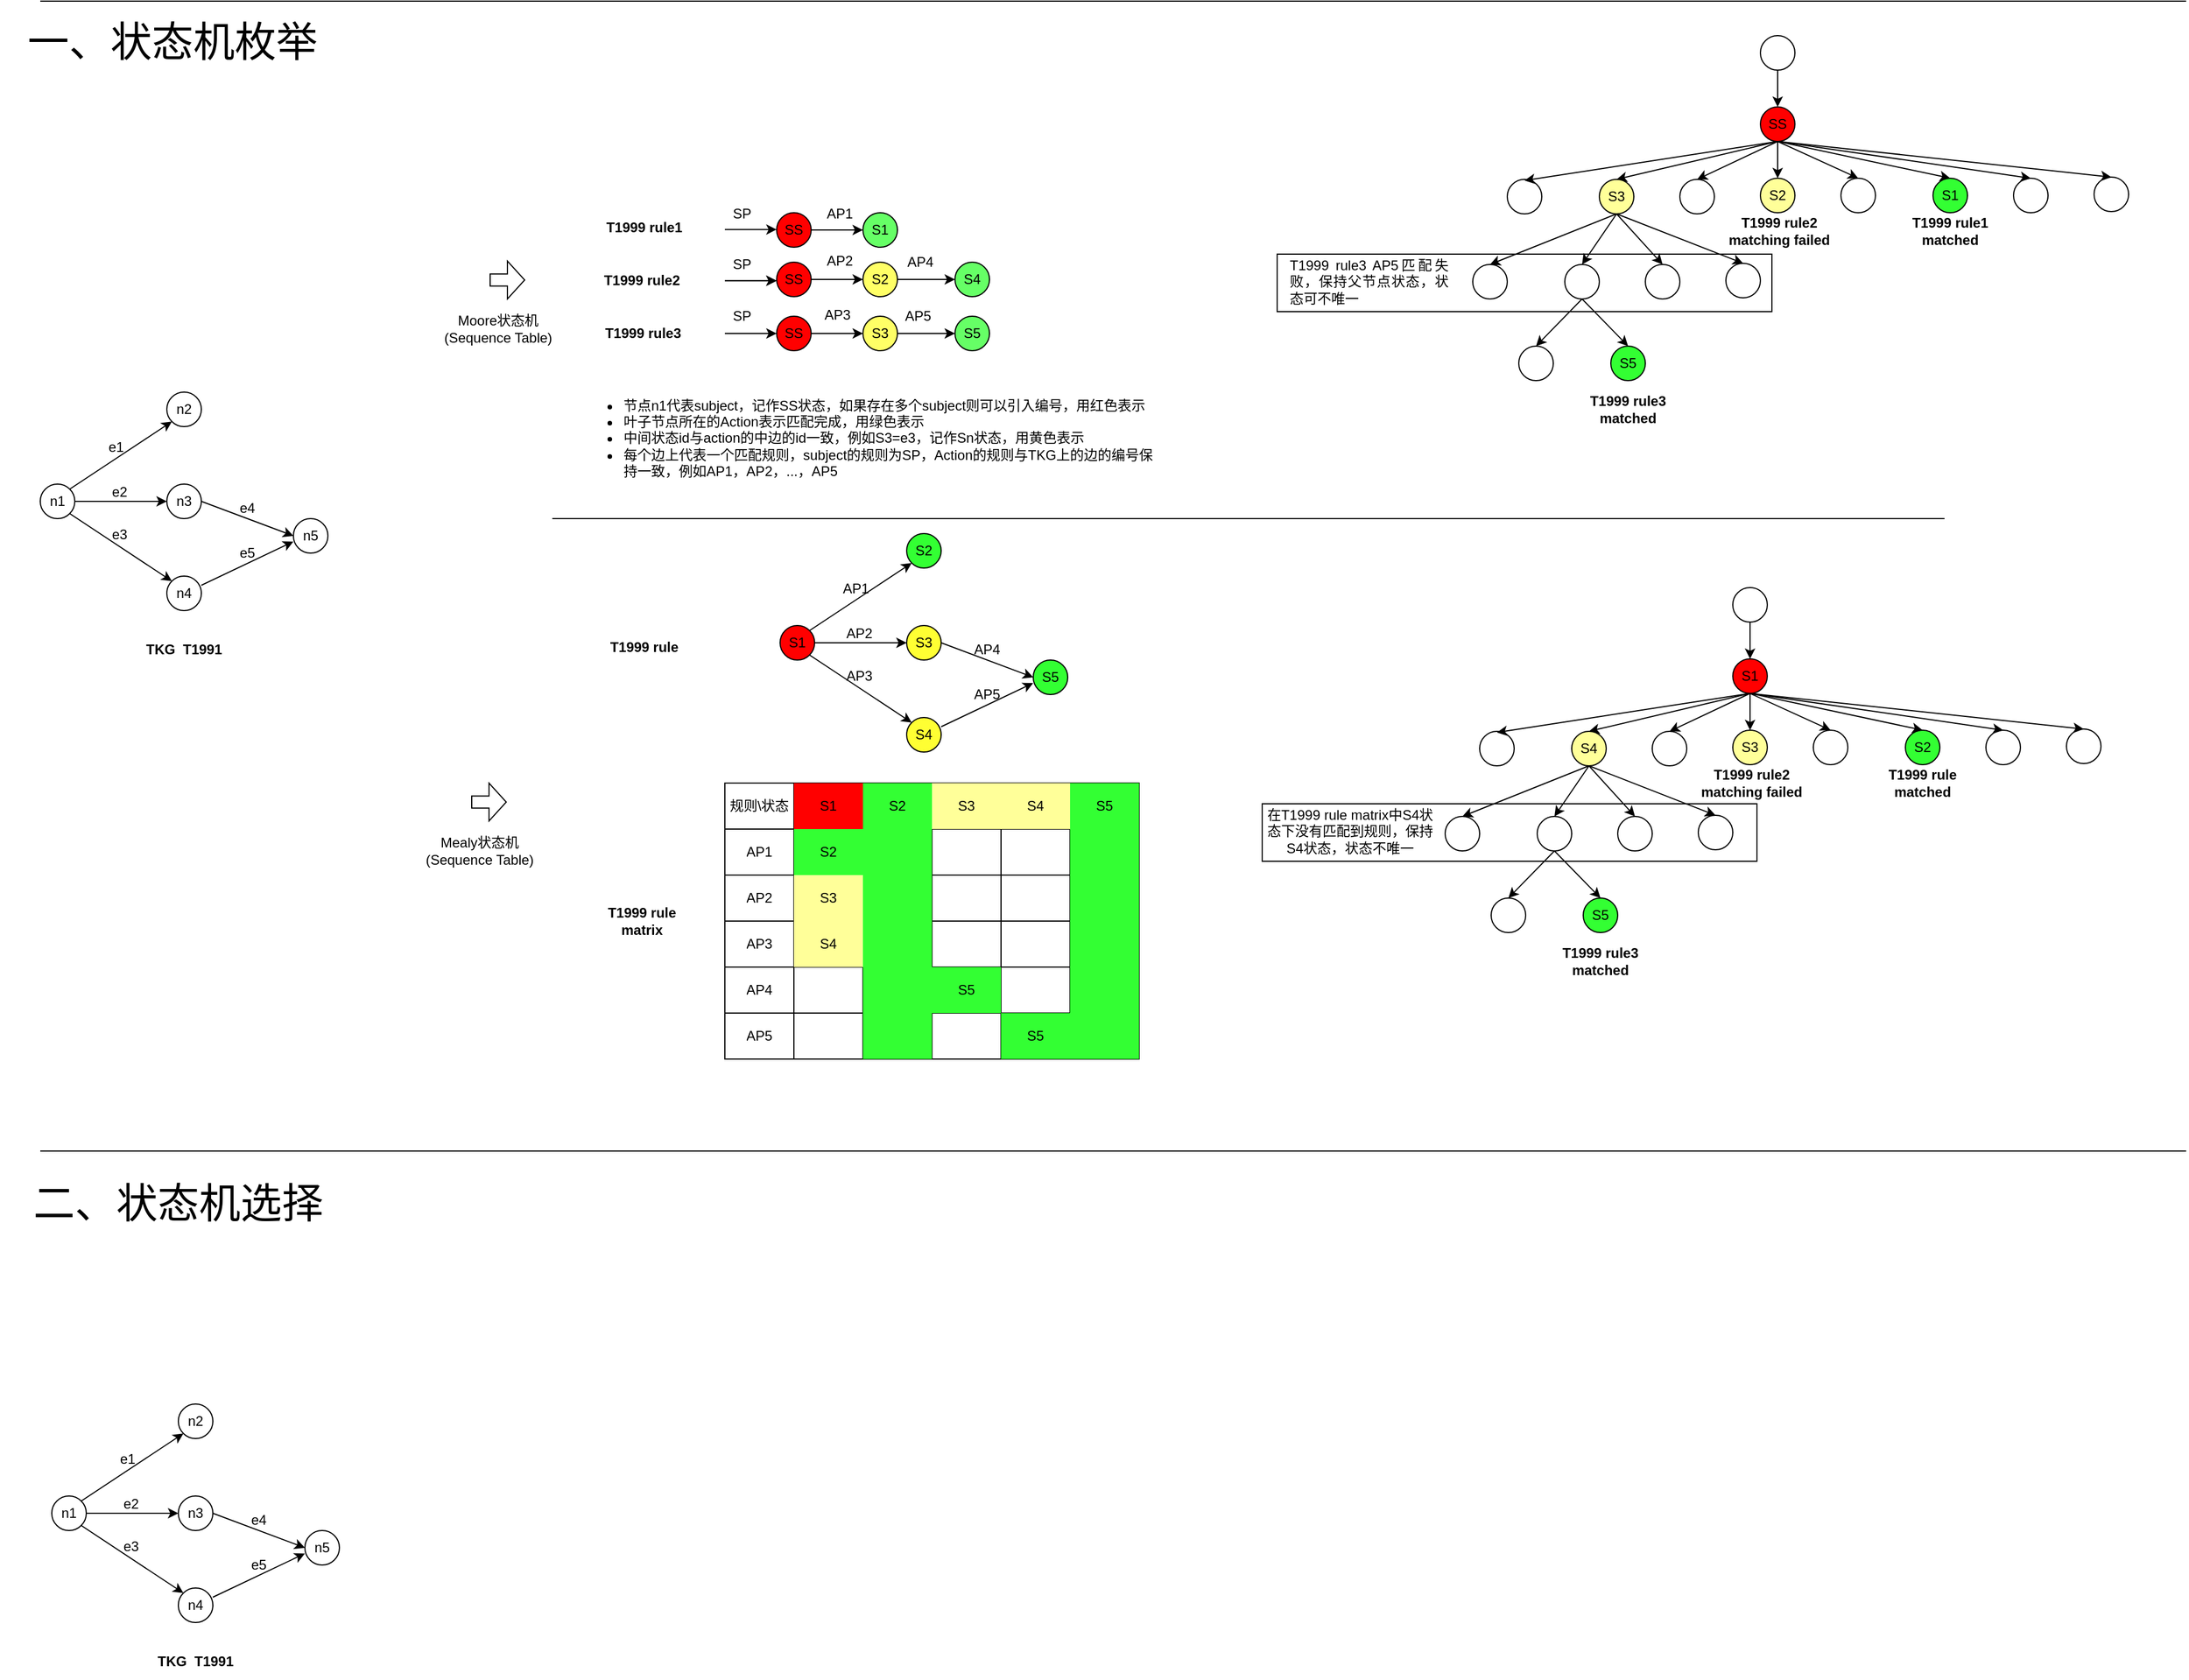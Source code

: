 <mxfile version="21.6.9" type="github">
  <diagram name="第 1 页" id="-7lYUs0J4qmkcCZle5Io">
    <mxGraphModel dx="2796" dy="2047" grid="1" gridSize="10" guides="1" tooltips="1" connect="1" arrows="1" fold="1" page="1" pageScale="1" pageWidth="827" pageHeight="1169" math="0" shadow="0">
      <root>
        <mxCell id="0" />
        <mxCell id="1" parent="0" />
        <mxCell id="CP-4DiRKg8OsWxBLcnmP-231" value="" style="rounded=0;whiteSpace=wrap;html=1;" vertex="1" parent="1">
          <mxGeometry x="1077" y="578" width="430" height="50" as="geometry" />
        </mxCell>
        <mxCell id="CP-4DiRKg8OsWxBLcnmP-192" value="" style="rounded=0;whiteSpace=wrap;html=1;" vertex="1" parent="1">
          <mxGeometry x="1090" y="100" width="430" height="50" as="geometry" />
        </mxCell>
        <mxCell id="CP-4DiRKg8OsWxBLcnmP-1" value="" style="ellipse;whiteSpace=wrap;html=1;aspect=fixed;" vertex="1" parent="1">
          <mxGeometry x="15" y="300" width="30" height="30" as="geometry" />
        </mxCell>
        <mxCell id="CP-4DiRKg8OsWxBLcnmP-2" value="" style="ellipse;whiteSpace=wrap;html=1;aspect=fixed;" vertex="1" parent="1">
          <mxGeometry x="125" y="220" width="30" height="30" as="geometry" />
        </mxCell>
        <mxCell id="CP-4DiRKg8OsWxBLcnmP-3" value="" style="ellipse;whiteSpace=wrap;html=1;aspect=fixed;" vertex="1" parent="1">
          <mxGeometry x="125" y="300" width="30" height="30" as="geometry" />
        </mxCell>
        <mxCell id="CP-4DiRKg8OsWxBLcnmP-4" value="" style="ellipse;whiteSpace=wrap;html=1;aspect=fixed;" vertex="1" parent="1">
          <mxGeometry x="125" y="380" width="30" height="30" as="geometry" />
        </mxCell>
        <mxCell id="CP-4DiRKg8OsWxBLcnmP-5" value="" style="ellipse;whiteSpace=wrap;html=1;aspect=fixed;" vertex="1" parent="1">
          <mxGeometry x="235" y="330" width="30" height="30" as="geometry" />
        </mxCell>
        <mxCell id="CP-4DiRKg8OsWxBLcnmP-6" value="" style="endArrow=classic;html=1;rounded=0;entryX=0;entryY=1;entryDx=0;entryDy=0;exitX=1;exitY=0;exitDx=0;exitDy=0;" edge="1" parent="1" source="CP-4DiRKg8OsWxBLcnmP-1" target="CP-4DiRKg8OsWxBLcnmP-2">
          <mxGeometry width="50" height="50" relative="1" as="geometry">
            <mxPoint x="45" y="310" as="sourcePoint" />
            <mxPoint x="95" y="260" as="targetPoint" />
          </mxGeometry>
        </mxCell>
        <mxCell id="CP-4DiRKg8OsWxBLcnmP-7" value="" style="endArrow=classic;html=1;rounded=0;entryX=0;entryY=0.5;entryDx=0;entryDy=0;exitX=1;exitY=0.5;exitDx=0;exitDy=0;" edge="1" parent="1" source="CP-4DiRKg8OsWxBLcnmP-1" target="CP-4DiRKg8OsWxBLcnmP-3">
          <mxGeometry width="50" height="50" relative="1" as="geometry">
            <mxPoint x="51" y="314" as="sourcePoint" />
            <mxPoint x="139" y="256" as="targetPoint" />
          </mxGeometry>
        </mxCell>
        <mxCell id="CP-4DiRKg8OsWxBLcnmP-8" value="" style="endArrow=classic;html=1;rounded=0;entryX=0;entryY=0;entryDx=0;entryDy=0;exitX=1;exitY=1;exitDx=0;exitDy=0;" edge="1" parent="1" source="CP-4DiRKg8OsWxBLcnmP-1" target="CP-4DiRKg8OsWxBLcnmP-4">
          <mxGeometry width="50" height="50" relative="1" as="geometry">
            <mxPoint x="61" y="324" as="sourcePoint" />
            <mxPoint x="149" y="266" as="targetPoint" />
          </mxGeometry>
        </mxCell>
        <mxCell id="CP-4DiRKg8OsWxBLcnmP-9" value="" style="endArrow=classic;html=1;rounded=0;entryX=0;entryY=0.5;entryDx=0;entryDy=0;exitX=1;exitY=0.5;exitDx=0;exitDy=0;" edge="1" parent="1" source="CP-4DiRKg8OsWxBLcnmP-3" target="CP-4DiRKg8OsWxBLcnmP-5">
          <mxGeometry width="50" height="50" relative="1" as="geometry">
            <mxPoint x="71" y="334" as="sourcePoint" />
            <mxPoint x="159" y="276" as="targetPoint" />
          </mxGeometry>
        </mxCell>
        <mxCell id="CP-4DiRKg8OsWxBLcnmP-10" value="" style="endArrow=classic;html=1;rounded=0;exitX=1;exitY=0;exitDx=0;exitDy=0;" edge="1" parent="1">
          <mxGeometry width="50" height="50" relative="1" as="geometry">
            <mxPoint x="155" y="388" as="sourcePoint" />
            <mxPoint x="235" y="350" as="targetPoint" />
          </mxGeometry>
        </mxCell>
        <mxCell id="CP-4DiRKg8OsWxBLcnmP-11" value="n2" style="text;strokeColor=none;align=center;fillColor=none;html=1;verticalAlign=middle;whiteSpace=wrap;rounded=0;" vertex="1" parent="1">
          <mxGeometry x="110" y="220" width="60" height="30" as="geometry" />
        </mxCell>
        <mxCell id="CP-4DiRKg8OsWxBLcnmP-12" value="n1" style="text;strokeColor=none;align=center;fillColor=none;html=1;verticalAlign=middle;whiteSpace=wrap;rounded=0;" vertex="1" parent="1">
          <mxGeometry y="300" width="60" height="30" as="geometry" />
        </mxCell>
        <mxCell id="CP-4DiRKg8OsWxBLcnmP-13" value="n3" style="text;strokeColor=none;align=center;fillColor=none;html=1;verticalAlign=middle;whiteSpace=wrap;rounded=0;" vertex="1" parent="1">
          <mxGeometry x="110" y="300" width="60" height="30" as="geometry" />
        </mxCell>
        <mxCell id="CP-4DiRKg8OsWxBLcnmP-14" value="n4" style="text;strokeColor=none;align=center;fillColor=none;html=1;verticalAlign=middle;whiteSpace=wrap;rounded=0;" vertex="1" parent="1">
          <mxGeometry x="110" y="380" width="60" height="30" as="geometry" />
        </mxCell>
        <mxCell id="CP-4DiRKg8OsWxBLcnmP-15" value="n5" style="text;strokeColor=none;align=center;fillColor=none;html=1;verticalAlign=middle;whiteSpace=wrap;rounded=0;" vertex="1" parent="1">
          <mxGeometry x="220" y="330" width="60" height="30" as="geometry" />
        </mxCell>
        <mxCell id="CP-4DiRKg8OsWxBLcnmP-16" value="e1" style="text;strokeColor=none;align=center;fillColor=none;html=1;verticalAlign=middle;whiteSpace=wrap;rounded=0;" vertex="1" parent="1">
          <mxGeometry x="51" y="253" width="60" height="30" as="geometry" />
        </mxCell>
        <mxCell id="CP-4DiRKg8OsWxBLcnmP-17" value="e2" style="text;strokeColor=none;align=center;fillColor=none;html=1;verticalAlign=middle;whiteSpace=wrap;rounded=0;" vertex="1" parent="1">
          <mxGeometry x="54" y="292" width="60" height="30" as="geometry" />
        </mxCell>
        <mxCell id="CP-4DiRKg8OsWxBLcnmP-20" value="e3" style="text;strokeColor=none;align=center;fillColor=none;html=1;verticalAlign=middle;whiteSpace=wrap;rounded=0;" vertex="1" parent="1">
          <mxGeometry x="54" y="329" width="60" height="30" as="geometry" />
        </mxCell>
        <mxCell id="CP-4DiRKg8OsWxBLcnmP-21" value="e4" style="text;strokeColor=none;align=center;fillColor=none;html=1;verticalAlign=middle;whiteSpace=wrap;rounded=0;" vertex="1" parent="1">
          <mxGeometry x="165" y="306" width="60" height="30" as="geometry" />
        </mxCell>
        <mxCell id="CP-4DiRKg8OsWxBLcnmP-22" value="e5" style="text;strokeColor=none;align=center;fillColor=none;html=1;verticalAlign=middle;whiteSpace=wrap;rounded=0;" vertex="1" parent="1">
          <mxGeometry x="165" y="345" width="60" height="30" as="geometry" />
        </mxCell>
        <mxCell id="CP-4DiRKg8OsWxBLcnmP-23" value="" style="html=1;shadow=0;dashed=0;align=center;verticalAlign=middle;shape=mxgraph.arrows2.arrow;dy=0.68;dx=15;notch=0;" vertex="1" parent="1">
          <mxGeometry x="406" y="106" width="30" height="33" as="geometry" />
        </mxCell>
        <mxCell id="CP-4DiRKg8OsWxBLcnmP-24" value="&lt;ul&gt;&lt;li&gt;&lt;div align=&quot;left&quot;&gt;节点n1代表subject，记作SS状态，如果存在多个subject则可以引入编号，用红色表示&lt;/div&gt;&lt;/li&gt;&lt;li&gt;叶子节点所在的Action表示匹配完成，用绿色表示&lt;/li&gt;&lt;li&gt;&lt;div align=&quot;left&quot;&gt;中间状态id与action的中边的id一致，例如S3=e3，记作Sn状态，用黄色表示&lt;/div&gt;&lt;/li&gt;&lt;li&gt;每个边上代表一个匹配规则，subject的规则为SP，Action的规则与TKG上的边的编号保持一致，例如AP1，AP2，...，AP5&lt;br&gt;&lt;/li&gt;&lt;/ul&gt;" style="text;strokeColor=none;align=left;fillColor=none;html=1;verticalAlign=middle;whiteSpace=wrap;rounded=0;" vertex="1" parent="1">
          <mxGeometry x="480" y="210" width="510" height="100" as="geometry" />
        </mxCell>
        <mxCell id="CP-4DiRKg8OsWxBLcnmP-26" value="&lt;b&gt;TKG&amp;nbsp; T1991&lt;/b&gt;" style="text;strokeColor=none;align=center;fillColor=none;html=1;verticalAlign=middle;whiteSpace=wrap;rounded=0;" vertex="1" parent="1">
          <mxGeometry x="100" y="429" width="80" height="30" as="geometry" />
        </mxCell>
        <mxCell id="CP-4DiRKg8OsWxBLcnmP-27" value="&lt;div&gt;Moore状态机&lt;/div&gt;&lt;div&gt;(Sequence Table)&lt;br&gt;&lt;/div&gt;" style="text;strokeColor=none;align=center;fillColor=none;html=1;verticalAlign=middle;whiteSpace=wrap;rounded=0;" vertex="1" parent="1">
          <mxGeometry x="361" y="150" width="104" height="30" as="geometry" />
        </mxCell>
        <mxCell id="CP-4DiRKg8OsWxBLcnmP-38" value="" style="endArrow=classic;html=1;rounded=0;exitX=1;exitY=0.5;exitDx=0;exitDy=0;entryX=0;entryY=0.5;entryDx=0;entryDy=0;" edge="1" parent="1" source="CP-4DiRKg8OsWxBLcnmP-29" target="CP-4DiRKg8OsWxBLcnmP-39">
          <mxGeometry width="50" height="50" relative="1" as="geometry">
            <mxPoint x="740" y="144" as="sourcePoint" />
            <mxPoint x="560" y="284" as="targetPoint" />
          </mxGeometry>
        </mxCell>
        <mxCell id="CP-4DiRKg8OsWxBLcnmP-29" value="SS" style="ellipse;whiteSpace=wrap;html=1;aspect=fixed;container=0;fillColor=#FF0000;" vertex="1" parent="1">
          <mxGeometry x="655" y="64" width="30" height="30" as="geometry" />
        </mxCell>
        <mxCell id="CP-4DiRKg8OsWxBLcnmP-39" value="S1" style="ellipse;whiteSpace=wrap;html=1;aspect=fixed;container=0;fillColor=#66FF66;" vertex="1" parent="1">
          <mxGeometry x="730" y="64" width="30" height="30" as="geometry" />
        </mxCell>
        <mxCell id="CP-4DiRKg8OsWxBLcnmP-40" value="" style="endArrow=classic;html=1;rounded=0;exitX=1;exitY=0.5;exitDx=0;exitDy=0;entryX=0;entryY=0.5;entryDx=0;entryDy=0;" edge="1" parent="1" source="CP-4DiRKg8OsWxBLcnmP-41" target="CP-4DiRKg8OsWxBLcnmP-42">
          <mxGeometry width="50" height="50" relative="1" as="geometry">
            <mxPoint x="740" y="187" as="sourcePoint" />
            <mxPoint x="560" y="327" as="targetPoint" />
          </mxGeometry>
        </mxCell>
        <mxCell id="CP-4DiRKg8OsWxBLcnmP-41" value="SS" style="ellipse;whiteSpace=wrap;html=1;aspect=fixed;container=0;fillColor=#FF0000;" vertex="1" parent="1">
          <mxGeometry x="655" y="107" width="30" height="30" as="geometry" />
        </mxCell>
        <mxCell id="CP-4DiRKg8OsWxBLcnmP-42" value="S2" style="ellipse;whiteSpace=wrap;html=1;aspect=fixed;container=0;fillColor=#FFFF66;" vertex="1" parent="1">
          <mxGeometry x="730" y="107" width="30" height="30" as="geometry" />
        </mxCell>
        <mxCell id="CP-4DiRKg8OsWxBLcnmP-43" value="S4" style="ellipse;whiteSpace=wrap;html=1;aspect=fixed;container=0;fillColor=#66FF66;" vertex="1" parent="1">
          <mxGeometry x="810" y="107" width="30" height="30" as="geometry" />
        </mxCell>
        <mxCell id="CP-4DiRKg8OsWxBLcnmP-44" value="" style="endArrow=classic;html=1;rounded=0;exitX=1;exitY=0.5;exitDx=0;exitDy=0;entryX=0;entryY=0.5;entryDx=0;entryDy=0;" edge="1" parent="1" source="CP-4DiRKg8OsWxBLcnmP-42" target="CP-4DiRKg8OsWxBLcnmP-43">
          <mxGeometry width="50" height="50" relative="1" as="geometry">
            <mxPoint x="695" y="132" as="sourcePoint" />
            <mxPoint x="740" y="132" as="targetPoint" />
          </mxGeometry>
        </mxCell>
        <mxCell id="CP-4DiRKg8OsWxBLcnmP-45" value="" style="endArrow=classic;html=1;rounded=0;exitX=1;exitY=0.5;exitDx=0;exitDy=0;entryX=0;entryY=0.5;entryDx=0;entryDy=0;" edge="1" parent="1" source="CP-4DiRKg8OsWxBLcnmP-46" target="CP-4DiRKg8OsWxBLcnmP-47">
          <mxGeometry width="50" height="50" relative="1" as="geometry">
            <mxPoint x="740" y="234" as="sourcePoint" />
            <mxPoint x="560" y="374" as="targetPoint" />
          </mxGeometry>
        </mxCell>
        <mxCell id="CP-4DiRKg8OsWxBLcnmP-46" value="SS" style="ellipse;whiteSpace=wrap;html=1;aspect=fixed;container=0;fillColor=#FF0000;" vertex="1" parent="1">
          <mxGeometry x="655" y="154" width="30" height="30" as="geometry" />
        </mxCell>
        <mxCell id="CP-4DiRKg8OsWxBLcnmP-47" value="S3" style="ellipse;whiteSpace=wrap;html=1;aspect=fixed;container=0;fillColor=#FFFF66;" vertex="1" parent="1">
          <mxGeometry x="730" y="154" width="30" height="30" as="geometry" />
        </mxCell>
        <mxCell id="CP-4DiRKg8OsWxBLcnmP-48" value="S5" style="ellipse;whiteSpace=wrap;html=1;aspect=fixed;container=0;fillColor=#66FF66;" vertex="1" parent="1">
          <mxGeometry x="810" y="154" width="30" height="30" as="geometry" />
        </mxCell>
        <mxCell id="CP-4DiRKg8OsWxBLcnmP-49" value="" style="endArrow=classic;html=1;rounded=0;exitX=1;exitY=0.5;exitDx=0;exitDy=0;entryX=0;entryY=0.5;entryDx=0;entryDy=0;" edge="1" parent="1" source="CP-4DiRKg8OsWxBLcnmP-47" target="CP-4DiRKg8OsWxBLcnmP-48">
          <mxGeometry width="50" height="50" relative="1" as="geometry">
            <mxPoint x="695" y="179" as="sourcePoint" />
            <mxPoint x="740" y="179" as="targetPoint" />
          </mxGeometry>
        </mxCell>
        <mxCell id="CP-4DiRKg8OsWxBLcnmP-50" value="" style="html=1;shadow=0;dashed=0;align=center;verticalAlign=middle;shape=mxgraph.arrows2.arrow;dy=0.68;dx=15;notch=0;" vertex="1" parent="1">
          <mxGeometry x="390" y="560" width="30" height="33" as="geometry" />
        </mxCell>
        <mxCell id="CP-4DiRKg8OsWxBLcnmP-51" value="&lt;div&gt;Mealy状态机&lt;/div&gt;&lt;div&gt;(Sequence Table)&lt;br&gt;&lt;/div&gt;" style="text;strokeColor=none;align=center;fillColor=none;html=1;verticalAlign=middle;whiteSpace=wrap;rounded=0;" vertex="1" parent="1">
          <mxGeometry x="345" y="604" width="104" height="30" as="geometry" />
        </mxCell>
        <mxCell id="CP-4DiRKg8OsWxBLcnmP-52" value="" style="endArrow=classic;html=1;rounded=0;exitX=1;exitY=0.5;exitDx=0;exitDy=0;entryX=0;entryY=0.5;entryDx=0;entryDy=0;" edge="1" parent="1">
          <mxGeometry width="50" height="50" relative="1" as="geometry">
            <mxPoint x="610" y="78.58" as="sourcePoint" />
            <mxPoint x="655" y="78.58" as="targetPoint" />
          </mxGeometry>
        </mxCell>
        <mxCell id="CP-4DiRKg8OsWxBLcnmP-53" value="" style="endArrow=classic;html=1;rounded=0;exitX=1;exitY=0.5;exitDx=0;exitDy=0;entryX=0;entryY=0.5;entryDx=0;entryDy=0;" edge="1" parent="1">
          <mxGeometry width="50" height="50" relative="1" as="geometry">
            <mxPoint x="610" y="123.17" as="sourcePoint" />
            <mxPoint x="655" y="123.17" as="targetPoint" />
          </mxGeometry>
        </mxCell>
        <mxCell id="CP-4DiRKg8OsWxBLcnmP-54" value="" style="endArrow=classic;html=1;rounded=0;exitX=1;exitY=0.5;exitDx=0;exitDy=0;entryX=0;entryY=0.5;entryDx=0;entryDy=0;" edge="1" parent="1">
          <mxGeometry width="50" height="50" relative="1" as="geometry">
            <mxPoint x="610" y="123.17" as="sourcePoint" />
            <mxPoint x="655" y="123.17" as="targetPoint" />
          </mxGeometry>
        </mxCell>
        <mxCell id="CP-4DiRKg8OsWxBLcnmP-55" value="" style="endArrow=classic;html=1;rounded=0;exitX=1;exitY=0.5;exitDx=0;exitDy=0;entryX=0;entryY=0.5;entryDx=0;entryDy=0;" edge="1" parent="1">
          <mxGeometry width="50" height="50" relative="1" as="geometry">
            <mxPoint x="610" y="169" as="sourcePoint" />
            <mxPoint x="655" y="169" as="targetPoint" />
          </mxGeometry>
        </mxCell>
        <mxCell id="CP-4DiRKg8OsWxBLcnmP-73" value="&lt;b&gt;T1999 rule1&lt;/b&gt;" style="text;strokeColor=none;align=center;fillColor=none;html=1;verticalAlign=middle;whiteSpace=wrap;rounded=0;" vertex="1" parent="1">
          <mxGeometry x="500" y="62" width="80" height="30" as="geometry" />
        </mxCell>
        <mxCell id="CP-4DiRKg8OsWxBLcnmP-74" value="&lt;b&gt;T1999 rule2&lt;/b&gt;" style="text;strokeColor=none;align=center;fillColor=none;html=1;verticalAlign=middle;whiteSpace=wrap;rounded=0;" vertex="1" parent="1">
          <mxGeometry x="498" y="108" width="80" height="30" as="geometry" />
        </mxCell>
        <mxCell id="CP-4DiRKg8OsWxBLcnmP-75" value="&lt;b&gt;T1999 rule3&lt;/b&gt;" style="text;strokeColor=none;align=center;fillColor=none;html=1;verticalAlign=middle;whiteSpace=wrap;rounded=0;" vertex="1" parent="1">
          <mxGeometry x="499" y="154" width="80" height="30" as="geometry" />
        </mxCell>
        <mxCell id="CP-4DiRKg8OsWxBLcnmP-77" value="SP" style="text;strokeColor=none;align=center;fillColor=none;html=1;verticalAlign=middle;whiteSpace=wrap;rounded=0;" vertex="1" parent="1">
          <mxGeometry x="595" y="50" width="60" height="30" as="geometry" />
        </mxCell>
        <mxCell id="CP-4DiRKg8OsWxBLcnmP-78" value="SP" style="text;strokeColor=none;align=center;fillColor=none;html=1;verticalAlign=middle;whiteSpace=wrap;rounded=0;" vertex="1" parent="1">
          <mxGeometry x="595" y="94" width="60" height="30" as="geometry" />
        </mxCell>
        <mxCell id="CP-4DiRKg8OsWxBLcnmP-79" value="SP" style="text;strokeColor=none;align=center;fillColor=none;html=1;verticalAlign=middle;whiteSpace=wrap;rounded=0;" vertex="1" parent="1">
          <mxGeometry x="595" y="139" width="60" height="30" as="geometry" />
        </mxCell>
        <mxCell id="CP-4DiRKg8OsWxBLcnmP-80" value="AP1" style="text;strokeColor=none;align=center;fillColor=none;html=1;verticalAlign=middle;whiteSpace=wrap;rounded=0;" vertex="1" parent="1">
          <mxGeometry x="680" y="50" width="60" height="30" as="geometry" />
        </mxCell>
        <mxCell id="CP-4DiRKg8OsWxBLcnmP-82" value="AP2" style="text;strokeColor=none;align=center;fillColor=none;html=1;verticalAlign=middle;whiteSpace=wrap;rounded=0;" vertex="1" parent="1">
          <mxGeometry x="680" y="91" width="60" height="30" as="geometry" />
        </mxCell>
        <mxCell id="CP-4DiRKg8OsWxBLcnmP-83" value="AP4" style="text;strokeColor=none;align=center;fillColor=none;html=1;verticalAlign=middle;whiteSpace=wrap;rounded=0;" vertex="1" parent="1">
          <mxGeometry x="750" y="92" width="60" height="30" as="geometry" />
        </mxCell>
        <mxCell id="CP-4DiRKg8OsWxBLcnmP-85" value="AP3" style="text;strokeColor=none;align=center;fillColor=none;html=1;verticalAlign=middle;whiteSpace=wrap;rounded=0;" vertex="1" parent="1">
          <mxGeometry x="678" y="138" width="60" height="30" as="geometry" />
        </mxCell>
        <mxCell id="CP-4DiRKg8OsWxBLcnmP-86" value="AP5" style="text;strokeColor=none;align=center;fillColor=none;html=1;verticalAlign=middle;whiteSpace=wrap;rounded=0;" vertex="1" parent="1">
          <mxGeometry x="748" y="139" width="60" height="30" as="geometry" />
        </mxCell>
        <mxCell id="CP-4DiRKg8OsWxBLcnmP-88" value="S1" style="ellipse;whiteSpace=wrap;html=1;aspect=fixed;fillColor=#FF0000;" vertex="1" parent="1">
          <mxGeometry x="658" y="423" width="30" height="30" as="geometry" />
        </mxCell>
        <mxCell id="CP-4DiRKg8OsWxBLcnmP-89" value="S2" style="ellipse;whiteSpace=wrap;html=1;aspect=fixed;fillColor=#33FF33;" vertex="1" parent="1">
          <mxGeometry x="768" y="343" width="30" height="30" as="geometry" />
        </mxCell>
        <mxCell id="CP-4DiRKg8OsWxBLcnmP-90" value="S3" style="ellipse;whiteSpace=wrap;html=1;aspect=fixed;fillColor=#FFFF33;" vertex="1" parent="1">
          <mxGeometry x="768" y="423" width="30" height="30" as="geometry" />
        </mxCell>
        <mxCell id="CP-4DiRKg8OsWxBLcnmP-91" value="S4" style="ellipse;whiteSpace=wrap;html=1;aspect=fixed;fillColor=#FFFF33;" vertex="1" parent="1">
          <mxGeometry x="768" y="503" width="30" height="30" as="geometry" />
        </mxCell>
        <mxCell id="CP-4DiRKg8OsWxBLcnmP-92" value="S5" style="ellipse;whiteSpace=wrap;html=1;aspect=fixed;fillColor=#33FF33;" vertex="1" parent="1">
          <mxGeometry x="878" y="453" width="30" height="30" as="geometry" />
        </mxCell>
        <mxCell id="CP-4DiRKg8OsWxBLcnmP-93" value="" style="endArrow=classic;html=1;rounded=0;entryX=0;entryY=1;entryDx=0;entryDy=0;exitX=1;exitY=0;exitDx=0;exitDy=0;" edge="1" parent="1" source="CP-4DiRKg8OsWxBLcnmP-88" target="CP-4DiRKg8OsWxBLcnmP-89">
          <mxGeometry width="50" height="50" relative="1" as="geometry">
            <mxPoint x="688" y="433" as="sourcePoint" />
            <mxPoint x="738" y="383" as="targetPoint" />
          </mxGeometry>
        </mxCell>
        <mxCell id="CP-4DiRKg8OsWxBLcnmP-94" value="" style="endArrow=classic;html=1;rounded=0;entryX=0;entryY=0.5;entryDx=0;entryDy=0;exitX=1;exitY=0.5;exitDx=0;exitDy=0;" edge="1" parent="1" source="CP-4DiRKg8OsWxBLcnmP-88" target="CP-4DiRKg8OsWxBLcnmP-90">
          <mxGeometry width="50" height="50" relative="1" as="geometry">
            <mxPoint x="694" y="437" as="sourcePoint" />
            <mxPoint x="782" y="379" as="targetPoint" />
          </mxGeometry>
        </mxCell>
        <mxCell id="CP-4DiRKg8OsWxBLcnmP-95" value="" style="endArrow=classic;html=1;rounded=0;entryX=0;entryY=0;entryDx=0;entryDy=0;exitX=1;exitY=1;exitDx=0;exitDy=0;" edge="1" parent="1" source="CP-4DiRKg8OsWxBLcnmP-88" target="CP-4DiRKg8OsWxBLcnmP-91">
          <mxGeometry width="50" height="50" relative="1" as="geometry">
            <mxPoint x="704" y="447" as="sourcePoint" />
            <mxPoint x="792" y="389" as="targetPoint" />
          </mxGeometry>
        </mxCell>
        <mxCell id="CP-4DiRKg8OsWxBLcnmP-96" value="" style="endArrow=classic;html=1;rounded=0;entryX=0;entryY=0.5;entryDx=0;entryDy=0;exitX=1;exitY=0.5;exitDx=0;exitDy=0;" edge="1" parent="1" source="CP-4DiRKg8OsWxBLcnmP-90" target="CP-4DiRKg8OsWxBLcnmP-92">
          <mxGeometry width="50" height="50" relative="1" as="geometry">
            <mxPoint x="714" y="457" as="sourcePoint" />
            <mxPoint x="802" y="399" as="targetPoint" />
          </mxGeometry>
        </mxCell>
        <mxCell id="CP-4DiRKg8OsWxBLcnmP-97" value="" style="endArrow=classic;html=1;rounded=0;exitX=1;exitY=0;exitDx=0;exitDy=0;" edge="1" parent="1">
          <mxGeometry width="50" height="50" relative="1" as="geometry">
            <mxPoint x="798" y="511" as="sourcePoint" />
            <mxPoint x="878" y="473" as="targetPoint" />
          </mxGeometry>
        </mxCell>
        <mxCell id="CP-4DiRKg8OsWxBLcnmP-103" value="AP1" style="text;strokeColor=none;align=center;fillColor=none;html=1;verticalAlign=middle;whiteSpace=wrap;rounded=0;" vertex="1" parent="1">
          <mxGeometry x="694" y="376" width="60" height="30" as="geometry" />
        </mxCell>
        <mxCell id="CP-4DiRKg8OsWxBLcnmP-104" value="AP2" style="text;strokeColor=none;align=center;fillColor=none;html=1;verticalAlign=middle;whiteSpace=wrap;rounded=0;" vertex="1" parent="1">
          <mxGeometry x="697" y="415" width="60" height="30" as="geometry" />
        </mxCell>
        <mxCell id="CP-4DiRKg8OsWxBLcnmP-105" value="AP3" style="text;strokeColor=none;align=center;fillColor=none;html=1;verticalAlign=middle;whiteSpace=wrap;rounded=0;" vertex="1" parent="1">
          <mxGeometry x="697" y="452" width="60" height="30" as="geometry" />
        </mxCell>
        <mxCell id="CP-4DiRKg8OsWxBLcnmP-106" value="AP4" style="text;strokeColor=none;align=center;fillColor=none;html=1;verticalAlign=middle;whiteSpace=wrap;rounded=0;" vertex="1" parent="1">
          <mxGeometry x="808" y="429" width="60" height="30" as="geometry" />
        </mxCell>
        <mxCell id="CP-4DiRKg8OsWxBLcnmP-107" value="AP5" style="text;strokeColor=none;align=center;fillColor=none;html=1;verticalAlign=middle;whiteSpace=wrap;rounded=0;" vertex="1" parent="1">
          <mxGeometry x="808" y="468" width="60" height="30" as="geometry" />
        </mxCell>
        <mxCell id="CP-4DiRKg8OsWxBLcnmP-108" value="&lt;b&gt;T1999 rule&lt;/b&gt;" style="text;strokeColor=none;align=center;fillColor=none;html=1;verticalAlign=middle;whiteSpace=wrap;rounded=0;" vertex="1" parent="1">
          <mxGeometry x="500" y="427" width="80" height="30" as="geometry" />
        </mxCell>
        <mxCell id="CP-4DiRKg8OsWxBLcnmP-109" value="" style="shape=table;startSize=0;container=1;collapsible=0;childLayout=tableLayout;" vertex="1" parent="1">
          <mxGeometry x="610" y="560" width="360" height="240" as="geometry" />
        </mxCell>
        <mxCell id="CP-4DiRKg8OsWxBLcnmP-110" value="" style="shape=tableRow;horizontal=0;startSize=0;swimlaneHead=0;swimlaneBody=0;strokeColor=inherit;top=0;left=0;bottom=0;right=0;collapsible=0;dropTarget=0;fillColor=none;points=[[0,0.5],[1,0.5]];portConstraint=eastwest;" vertex="1" parent="CP-4DiRKg8OsWxBLcnmP-109">
          <mxGeometry width="360" height="40" as="geometry" />
        </mxCell>
        <mxCell id="CP-4DiRKg8OsWxBLcnmP-111" value="规则\状态" style="shape=partialRectangle;html=1;whiteSpace=wrap;connectable=0;strokeColor=inherit;overflow=hidden;fillColor=none;top=0;left=0;bottom=0;right=0;pointerEvents=1;" vertex="1" parent="CP-4DiRKg8OsWxBLcnmP-110">
          <mxGeometry width="60" height="40" as="geometry">
            <mxRectangle width="60" height="40" as="alternateBounds" />
          </mxGeometry>
        </mxCell>
        <mxCell id="CP-4DiRKg8OsWxBLcnmP-112" value="&lt;div&gt;S1&lt;/div&gt;" style="shape=partialRectangle;html=1;whiteSpace=wrap;connectable=0;strokeColor=inherit;overflow=hidden;fillColor=#FF0000;top=0;left=0;bottom=0;right=0;pointerEvents=1;" vertex="1" parent="CP-4DiRKg8OsWxBLcnmP-110">
          <mxGeometry x="60" width="60" height="40" as="geometry">
            <mxRectangle width="60" height="40" as="alternateBounds" />
          </mxGeometry>
        </mxCell>
        <mxCell id="CP-4DiRKg8OsWxBLcnmP-146" value="S2" style="shape=partialRectangle;html=1;whiteSpace=wrap;connectable=0;strokeColor=inherit;overflow=hidden;fillColor=#33FF33;top=0;left=0;bottom=0;right=0;pointerEvents=1;" vertex="1" parent="CP-4DiRKg8OsWxBLcnmP-110">
          <mxGeometry x="120" width="60" height="40" as="geometry">
            <mxRectangle width="60" height="40" as="alternateBounds" />
          </mxGeometry>
        </mxCell>
        <mxCell id="CP-4DiRKg8OsWxBLcnmP-113" value="S3" style="shape=partialRectangle;html=1;whiteSpace=wrap;connectable=0;strokeColor=inherit;overflow=hidden;fillColor=#FFFF99;top=0;left=0;bottom=0;right=0;pointerEvents=1;" vertex="1" parent="CP-4DiRKg8OsWxBLcnmP-110">
          <mxGeometry x="180" width="60" height="40" as="geometry">
            <mxRectangle width="60" height="40" as="alternateBounds" />
          </mxGeometry>
        </mxCell>
        <mxCell id="CP-4DiRKg8OsWxBLcnmP-114" value="S4" style="shape=partialRectangle;html=1;whiteSpace=wrap;connectable=0;strokeColor=inherit;overflow=hidden;fillColor=#FFFF99;top=0;left=0;bottom=0;right=0;pointerEvents=1;" vertex="1" parent="CP-4DiRKg8OsWxBLcnmP-110">
          <mxGeometry x="240" width="60" height="40" as="geometry">
            <mxRectangle width="60" height="40" as="alternateBounds" />
          </mxGeometry>
        </mxCell>
        <mxCell id="CP-4DiRKg8OsWxBLcnmP-115" value="S5" style="shape=partialRectangle;html=1;whiteSpace=wrap;connectable=0;strokeColor=inherit;overflow=hidden;fillColor=#33FF33;top=0;left=0;bottom=0;right=0;pointerEvents=1;" vertex="1" parent="CP-4DiRKg8OsWxBLcnmP-110">
          <mxGeometry x="300" width="60" height="40" as="geometry">
            <mxRectangle width="60" height="40" as="alternateBounds" />
          </mxGeometry>
        </mxCell>
        <mxCell id="CP-4DiRKg8OsWxBLcnmP-116" value="" style="shape=tableRow;horizontal=0;startSize=0;swimlaneHead=0;swimlaneBody=0;strokeColor=inherit;top=0;left=0;bottom=0;right=0;collapsible=0;dropTarget=0;fillColor=none;points=[[0,0.5],[1,0.5]];portConstraint=eastwest;" vertex="1" parent="CP-4DiRKg8OsWxBLcnmP-109">
          <mxGeometry y="40" width="360" height="40" as="geometry" />
        </mxCell>
        <mxCell id="CP-4DiRKg8OsWxBLcnmP-117" value="AP1" style="shape=partialRectangle;html=1;whiteSpace=wrap;connectable=0;strokeColor=inherit;overflow=hidden;fillColor=none;top=0;left=0;bottom=0;right=0;pointerEvents=1;" vertex="1" parent="CP-4DiRKg8OsWxBLcnmP-116">
          <mxGeometry width="60" height="40" as="geometry">
            <mxRectangle width="60" height="40" as="alternateBounds" />
          </mxGeometry>
        </mxCell>
        <mxCell id="CP-4DiRKg8OsWxBLcnmP-118" value="S2" style="shape=partialRectangle;html=1;whiteSpace=wrap;connectable=0;strokeColor=inherit;overflow=hidden;fillColor=#33FF33;top=0;left=0;bottom=0;right=0;pointerEvents=1;" vertex="1" parent="CP-4DiRKg8OsWxBLcnmP-116">
          <mxGeometry x="60" width="60" height="40" as="geometry">
            <mxRectangle width="60" height="40" as="alternateBounds" />
          </mxGeometry>
        </mxCell>
        <mxCell id="CP-4DiRKg8OsWxBLcnmP-147" style="shape=partialRectangle;html=1;whiteSpace=wrap;connectable=0;strokeColor=inherit;overflow=hidden;fillColor=#33FF33;top=0;left=0;bottom=0;right=0;pointerEvents=1;" vertex="1" parent="CP-4DiRKg8OsWxBLcnmP-116">
          <mxGeometry x="120" width="60" height="40" as="geometry">
            <mxRectangle width="60" height="40" as="alternateBounds" />
          </mxGeometry>
        </mxCell>
        <mxCell id="CP-4DiRKg8OsWxBLcnmP-119" value="" style="shape=partialRectangle;html=1;whiteSpace=wrap;connectable=0;strokeColor=inherit;overflow=hidden;fillColor=none;top=0;left=0;bottom=0;right=0;pointerEvents=1;" vertex="1" parent="CP-4DiRKg8OsWxBLcnmP-116">
          <mxGeometry x="180" width="60" height="40" as="geometry">
            <mxRectangle width="60" height="40" as="alternateBounds" />
          </mxGeometry>
        </mxCell>
        <mxCell id="CP-4DiRKg8OsWxBLcnmP-120" value="" style="shape=partialRectangle;html=1;whiteSpace=wrap;connectable=0;strokeColor=inherit;overflow=hidden;fillColor=none;top=0;left=0;bottom=0;right=0;pointerEvents=1;" vertex="1" parent="CP-4DiRKg8OsWxBLcnmP-116">
          <mxGeometry x="240" width="60" height="40" as="geometry">
            <mxRectangle width="60" height="40" as="alternateBounds" />
          </mxGeometry>
        </mxCell>
        <mxCell id="CP-4DiRKg8OsWxBLcnmP-121" value="" style="shape=partialRectangle;html=1;whiteSpace=wrap;connectable=0;strokeColor=inherit;overflow=hidden;fillColor=#33FF33;top=0;left=0;bottom=0;right=0;pointerEvents=1;" vertex="1" parent="CP-4DiRKg8OsWxBLcnmP-116">
          <mxGeometry x="300" width="60" height="40" as="geometry">
            <mxRectangle width="60" height="40" as="alternateBounds" />
          </mxGeometry>
        </mxCell>
        <mxCell id="CP-4DiRKg8OsWxBLcnmP-122" value="" style="shape=tableRow;horizontal=0;startSize=0;swimlaneHead=0;swimlaneBody=0;strokeColor=inherit;top=0;left=0;bottom=0;right=0;collapsible=0;dropTarget=0;fillColor=none;points=[[0,0.5],[1,0.5]];portConstraint=eastwest;" vertex="1" parent="CP-4DiRKg8OsWxBLcnmP-109">
          <mxGeometry y="80" width="360" height="40" as="geometry" />
        </mxCell>
        <mxCell id="CP-4DiRKg8OsWxBLcnmP-123" value="AP2" style="shape=partialRectangle;html=1;whiteSpace=wrap;connectable=0;strokeColor=inherit;overflow=hidden;fillColor=none;top=0;left=0;bottom=0;right=0;pointerEvents=1;" vertex="1" parent="CP-4DiRKg8OsWxBLcnmP-122">
          <mxGeometry width="60" height="40" as="geometry">
            <mxRectangle width="60" height="40" as="alternateBounds" />
          </mxGeometry>
        </mxCell>
        <mxCell id="CP-4DiRKg8OsWxBLcnmP-124" value="S3" style="shape=partialRectangle;html=1;whiteSpace=wrap;connectable=0;strokeColor=inherit;overflow=hidden;fillColor=#FFFF99;top=0;left=0;bottom=0;right=0;pointerEvents=1;" vertex="1" parent="CP-4DiRKg8OsWxBLcnmP-122">
          <mxGeometry x="60" width="60" height="40" as="geometry">
            <mxRectangle width="60" height="40" as="alternateBounds" />
          </mxGeometry>
        </mxCell>
        <mxCell id="CP-4DiRKg8OsWxBLcnmP-148" style="shape=partialRectangle;html=1;whiteSpace=wrap;connectable=0;strokeColor=inherit;overflow=hidden;fillColor=#33FF33;top=0;left=0;bottom=0;right=0;pointerEvents=1;" vertex="1" parent="CP-4DiRKg8OsWxBLcnmP-122">
          <mxGeometry x="120" width="60" height="40" as="geometry">
            <mxRectangle width="60" height="40" as="alternateBounds" />
          </mxGeometry>
        </mxCell>
        <mxCell id="CP-4DiRKg8OsWxBLcnmP-125" value="" style="shape=partialRectangle;html=1;whiteSpace=wrap;connectable=0;strokeColor=inherit;overflow=hidden;fillColor=none;top=0;left=0;bottom=0;right=0;pointerEvents=1;" vertex="1" parent="CP-4DiRKg8OsWxBLcnmP-122">
          <mxGeometry x="180" width="60" height="40" as="geometry">
            <mxRectangle width="60" height="40" as="alternateBounds" />
          </mxGeometry>
        </mxCell>
        <mxCell id="CP-4DiRKg8OsWxBLcnmP-126" value="" style="shape=partialRectangle;html=1;whiteSpace=wrap;connectable=0;strokeColor=inherit;overflow=hidden;fillColor=none;top=0;left=0;bottom=0;right=0;pointerEvents=1;" vertex="1" parent="CP-4DiRKg8OsWxBLcnmP-122">
          <mxGeometry x="240" width="60" height="40" as="geometry">
            <mxRectangle width="60" height="40" as="alternateBounds" />
          </mxGeometry>
        </mxCell>
        <mxCell id="CP-4DiRKg8OsWxBLcnmP-127" value="" style="shape=partialRectangle;html=1;whiteSpace=wrap;connectable=0;strokeColor=inherit;overflow=hidden;fillColor=#33FF33;top=0;left=0;bottom=0;right=0;pointerEvents=1;" vertex="1" parent="CP-4DiRKg8OsWxBLcnmP-122">
          <mxGeometry x="300" width="60" height="40" as="geometry">
            <mxRectangle width="60" height="40" as="alternateBounds" />
          </mxGeometry>
        </mxCell>
        <mxCell id="CP-4DiRKg8OsWxBLcnmP-128" value="" style="shape=tableRow;horizontal=0;startSize=0;swimlaneHead=0;swimlaneBody=0;strokeColor=inherit;top=0;left=0;bottom=0;right=0;collapsible=0;dropTarget=0;fillColor=none;points=[[0,0.5],[1,0.5]];portConstraint=eastwest;" vertex="1" parent="CP-4DiRKg8OsWxBLcnmP-109">
          <mxGeometry y="120" width="360" height="40" as="geometry" />
        </mxCell>
        <mxCell id="CP-4DiRKg8OsWxBLcnmP-129" value="AP3" style="shape=partialRectangle;html=1;whiteSpace=wrap;connectable=0;strokeColor=inherit;overflow=hidden;fillColor=none;top=0;left=0;bottom=0;right=0;pointerEvents=1;" vertex="1" parent="CP-4DiRKg8OsWxBLcnmP-128">
          <mxGeometry width="60" height="40" as="geometry">
            <mxRectangle width="60" height="40" as="alternateBounds" />
          </mxGeometry>
        </mxCell>
        <mxCell id="CP-4DiRKg8OsWxBLcnmP-130" value="S4" style="shape=partialRectangle;html=1;whiteSpace=wrap;connectable=0;strokeColor=inherit;overflow=hidden;fillColor=#FFFF99;top=0;left=0;bottom=0;right=0;pointerEvents=1;" vertex="1" parent="CP-4DiRKg8OsWxBLcnmP-128">
          <mxGeometry x="60" width="60" height="40" as="geometry">
            <mxRectangle width="60" height="40" as="alternateBounds" />
          </mxGeometry>
        </mxCell>
        <mxCell id="CP-4DiRKg8OsWxBLcnmP-149" style="shape=partialRectangle;html=1;whiteSpace=wrap;connectable=0;strokeColor=inherit;overflow=hidden;fillColor=#33FF33;top=0;left=0;bottom=0;right=0;pointerEvents=1;" vertex="1" parent="CP-4DiRKg8OsWxBLcnmP-128">
          <mxGeometry x="120" width="60" height="40" as="geometry">
            <mxRectangle width="60" height="40" as="alternateBounds" />
          </mxGeometry>
        </mxCell>
        <mxCell id="CP-4DiRKg8OsWxBLcnmP-131" value="" style="shape=partialRectangle;html=1;whiteSpace=wrap;connectable=0;strokeColor=inherit;overflow=hidden;fillColor=none;top=0;left=0;bottom=0;right=0;pointerEvents=1;" vertex="1" parent="CP-4DiRKg8OsWxBLcnmP-128">
          <mxGeometry x="180" width="60" height="40" as="geometry">
            <mxRectangle width="60" height="40" as="alternateBounds" />
          </mxGeometry>
        </mxCell>
        <mxCell id="CP-4DiRKg8OsWxBLcnmP-132" value="" style="shape=partialRectangle;html=1;whiteSpace=wrap;connectable=0;strokeColor=inherit;overflow=hidden;fillColor=none;top=0;left=0;bottom=0;right=0;pointerEvents=1;" vertex="1" parent="CP-4DiRKg8OsWxBLcnmP-128">
          <mxGeometry x="240" width="60" height="40" as="geometry">
            <mxRectangle width="60" height="40" as="alternateBounds" />
          </mxGeometry>
        </mxCell>
        <mxCell id="CP-4DiRKg8OsWxBLcnmP-133" value="" style="shape=partialRectangle;html=1;whiteSpace=wrap;connectable=0;strokeColor=inherit;overflow=hidden;fillColor=#33FF33;top=0;left=0;bottom=0;right=0;pointerEvents=1;" vertex="1" parent="CP-4DiRKg8OsWxBLcnmP-128">
          <mxGeometry x="300" width="60" height="40" as="geometry">
            <mxRectangle width="60" height="40" as="alternateBounds" />
          </mxGeometry>
        </mxCell>
        <mxCell id="CP-4DiRKg8OsWxBLcnmP-134" value="" style="shape=tableRow;horizontal=0;startSize=0;swimlaneHead=0;swimlaneBody=0;strokeColor=inherit;top=0;left=0;bottom=0;right=0;collapsible=0;dropTarget=0;fillColor=none;points=[[0,0.5],[1,0.5]];portConstraint=eastwest;" vertex="1" parent="CP-4DiRKg8OsWxBLcnmP-109">
          <mxGeometry y="160" width="360" height="40" as="geometry" />
        </mxCell>
        <mxCell id="CP-4DiRKg8OsWxBLcnmP-135" value="AP4" style="shape=partialRectangle;html=1;whiteSpace=wrap;connectable=0;strokeColor=inherit;overflow=hidden;fillColor=none;top=0;left=0;bottom=0;right=0;pointerEvents=1;" vertex="1" parent="CP-4DiRKg8OsWxBLcnmP-134">
          <mxGeometry width="60" height="40" as="geometry">
            <mxRectangle width="60" height="40" as="alternateBounds" />
          </mxGeometry>
        </mxCell>
        <mxCell id="CP-4DiRKg8OsWxBLcnmP-136" value="" style="shape=partialRectangle;html=1;whiteSpace=wrap;connectable=0;strokeColor=inherit;overflow=hidden;fillColor=none;top=0;left=0;bottom=0;right=0;pointerEvents=1;" vertex="1" parent="CP-4DiRKg8OsWxBLcnmP-134">
          <mxGeometry x="60" width="60" height="40" as="geometry">
            <mxRectangle width="60" height="40" as="alternateBounds" />
          </mxGeometry>
        </mxCell>
        <mxCell id="CP-4DiRKg8OsWxBLcnmP-150" style="shape=partialRectangle;html=1;whiteSpace=wrap;connectable=0;strokeColor=inherit;overflow=hidden;fillColor=#33FF33;top=0;left=0;bottom=0;right=0;pointerEvents=1;" vertex="1" parent="CP-4DiRKg8OsWxBLcnmP-134">
          <mxGeometry x="120" width="60" height="40" as="geometry">
            <mxRectangle width="60" height="40" as="alternateBounds" />
          </mxGeometry>
        </mxCell>
        <mxCell id="CP-4DiRKg8OsWxBLcnmP-137" value="S5" style="shape=partialRectangle;html=1;whiteSpace=wrap;connectable=0;strokeColor=inherit;overflow=hidden;fillColor=#33FF33;top=0;left=0;bottom=0;right=0;pointerEvents=1;" vertex="1" parent="CP-4DiRKg8OsWxBLcnmP-134">
          <mxGeometry x="180" width="60" height="40" as="geometry">
            <mxRectangle width="60" height="40" as="alternateBounds" />
          </mxGeometry>
        </mxCell>
        <mxCell id="CP-4DiRKg8OsWxBLcnmP-138" value="" style="shape=partialRectangle;html=1;whiteSpace=wrap;connectable=0;strokeColor=inherit;overflow=hidden;fillColor=none;top=0;left=0;bottom=0;right=0;pointerEvents=1;" vertex="1" parent="CP-4DiRKg8OsWxBLcnmP-134">
          <mxGeometry x="240" width="60" height="40" as="geometry">
            <mxRectangle width="60" height="40" as="alternateBounds" />
          </mxGeometry>
        </mxCell>
        <mxCell id="CP-4DiRKg8OsWxBLcnmP-139" value="" style="shape=partialRectangle;html=1;whiteSpace=wrap;connectable=0;strokeColor=inherit;overflow=hidden;fillColor=#33FF33;top=0;left=0;bottom=0;right=0;pointerEvents=1;" vertex="1" parent="CP-4DiRKg8OsWxBLcnmP-134">
          <mxGeometry x="300" width="60" height="40" as="geometry">
            <mxRectangle width="60" height="40" as="alternateBounds" />
          </mxGeometry>
        </mxCell>
        <mxCell id="CP-4DiRKg8OsWxBLcnmP-140" value="" style="shape=tableRow;horizontal=0;startSize=0;swimlaneHead=0;swimlaneBody=0;strokeColor=inherit;top=0;left=0;bottom=0;right=0;collapsible=0;dropTarget=0;fillColor=none;points=[[0,0.5],[1,0.5]];portConstraint=eastwest;" vertex="1" parent="CP-4DiRKg8OsWxBLcnmP-109">
          <mxGeometry y="200" width="360" height="40" as="geometry" />
        </mxCell>
        <mxCell id="CP-4DiRKg8OsWxBLcnmP-141" value="AP5" style="shape=partialRectangle;html=1;whiteSpace=wrap;connectable=0;strokeColor=inherit;overflow=hidden;fillColor=none;top=0;left=0;bottom=0;right=0;pointerEvents=1;" vertex="1" parent="CP-4DiRKg8OsWxBLcnmP-140">
          <mxGeometry width="60" height="40" as="geometry">
            <mxRectangle width="60" height="40" as="alternateBounds" />
          </mxGeometry>
        </mxCell>
        <mxCell id="CP-4DiRKg8OsWxBLcnmP-142" value="" style="shape=partialRectangle;html=1;whiteSpace=wrap;connectable=0;strokeColor=inherit;overflow=hidden;fillColor=none;top=0;left=0;bottom=0;right=0;pointerEvents=1;" vertex="1" parent="CP-4DiRKg8OsWxBLcnmP-140">
          <mxGeometry x="60" width="60" height="40" as="geometry">
            <mxRectangle width="60" height="40" as="alternateBounds" />
          </mxGeometry>
        </mxCell>
        <mxCell id="CP-4DiRKg8OsWxBLcnmP-151" style="shape=partialRectangle;html=1;whiteSpace=wrap;connectable=0;strokeColor=inherit;overflow=hidden;fillColor=#33FF33;top=0;left=0;bottom=0;right=0;pointerEvents=1;" vertex="1" parent="CP-4DiRKg8OsWxBLcnmP-140">
          <mxGeometry x="120" width="60" height="40" as="geometry">
            <mxRectangle width="60" height="40" as="alternateBounds" />
          </mxGeometry>
        </mxCell>
        <mxCell id="CP-4DiRKg8OsWxBLcnmP-143" value="" style="shape=partialRectangle;html=1;whiteSpace=wrap;connectable=0;strokeColor=inherit;overflow=hidden;fillColor=none;top=0;left=0;bottom=0;right=0;pointerEvents=1;" vertex="1" parent="CP-4DiRKg8OsWxBLcnmP-140">
          <mxGeometry x="180" width="60" height="40" as="geometry">
            <mxRectangle width="60" height="40" as="alternateBounds" />
          </mxGeometry>
        </mxCell>
        <mxCell id="CP-4DiRKg8OsWxBLcnmP-144" value="S5" style="shape=partialRectangle;html=1;whiteSpace=wrap;connectable=0;strokeColor=inherit;overflow=hidden;fillColor=#33FF33;top=0;left=0;bottom=0;right=0;pointerEvents=1;" vertex="1" parent="CP-4DiRKg8OsWxBLcnmP-140">
          <mxGeometry x="240" width="60" height="40" as="geometry">
            <mxRectangle width="60" height="40" as="alternateBounds" />
          </mxGeometry>
        </mxCell>
        <mxCell id="CP-4DiRKg8OsWxBLcnmP-145" value="" style="shape=partialRectangle;html=1;whiteSpace=wrap;connectable=0;strokeColor=inherit;overflow=hidden;fillColor=#33FF33;top=0;left=0;bottom=0;right=0;pointerEvents=1;" vertex="1" parent="CP-4DiRKg8OsWxBLcnmP-140">
          <mxGeometry x="300" width="60" height="40" as="geometry">
            <mxRectangle width="60" height="40" as="alternateBounds" />
          </mxGeometry>
        </mxCell>
        <mxCell id="CP-4DiRKg8OsWxBLcnmP-153" value="&lt;div&gt;&lt;b&gt;T1999 rule&lt;/b&gt;&lt;/div&gt;&lt;div&gt;&lt;b&gt;matrix&lt;br&gt;&lt;/b&gt;&lt;/div&gt;" style="text;strokeColor=none;align=center;fillColor=none;html=1;verticalAlign=middle;whiteSpace=wrap;rounded=0;" vertex="1" parent="1">
          <mxGeometry x="498" y="665" width="80" height="30" as="geometry" />
        </mxCell>
        <mxCell id="CP-4DiRKg8OsWxBLcnmP-155" value="" style="endArrow=none;html=1;rounded=0;" edge="1" parent="1">
          <mxGeometry width="50" height="50" relative="1" as="geometry">
            <mxPoint x="460" y="330" as="sourcePoint" />
            <mxPoint x="1670" y="330" as="targetPoint" />
          </mxGeometry>
        </mxCell>
        <mxCell id="CP-4DiRKg8OsWxBLcnmP-167" style="edgeStyle=orthogonalEdgeStyle;rounded=0;orthogonalLoop=1;jettySize=auto;html=1;exitX=0.5;exitY=1;exitDx=0;exitDy=0;entryX=0.5;entryY=0;entryDx=0;entryDy=0;" edge="1" parent="1" source="CP-4DiRKg8OsWxBLcnmP-156" target="CP-4DiRKg8OsWxBLcnmP-158">
          <mxGeometry relative="1" as="geometry" />
        </mxCell>
        <mxCell id="CP-4DiRKg8OsWxBLcnmP-168" style="rounded=0;orthogonalLoop=1;jettySize=auto;html=1;exitX=0.5;exitY=1;exitDx=0;exitDy=0;entryX=0.5;entryY=0;entryDx=0;entryDy=0;" edge="1" parent="1" source="CP-4DiRKg8OsWxBLcnmP-156" target="CP-4DiRKg8OsWxBLcnmP-159">
          <mxGeometry relative="1" as="geometry" />
        </mxCell>
        <mxCell id="CP-4DiRKg8OsWxBLcnmP-169" style="rounded=0;orthogonalLoop=1;jettySize=auto;html=1;exitX=0.5;exitY=1;exitDx=0;exitDy=0;entryX=0.5;entryY=0;entryDx=0;entryDy=0;" edge="1" parent="1" source="CP-4DiRKg8OsWxBLcnmP-156" target="CP-4DiRKg8OsWxBLcnmP-160">
          <mxGeometry relative="1" as="geometry" />
        </mxCell>
        <mxCell id="CP-4DiRKg8OsWxBLcnmP-156" value="SS" style="ellipse;whiteSpace=wrap;html=1;aspect=fixed;container=0;fillColor=#FF0000;" vertex="1" parent="1">
          <mxGeometry x="1510" y="-28" width="30" height="30" as="geometry" />
        </mxCell>
        <mxCell id="CP-4DiRKg8OsWxBLcnmP-166" style="edgeStyle=orthogonalEdgeStyle;rounded=0;orthogonalLoop=1;jettySize=auto;html=1;exitX=0.5;exitY=1;exitDx=0;exitDy=0;entryX=0.5;entryY=0;entryDx=0;entryDy=0;" edge="1" parent="1" source="CP-4DiRKg8OsWxBLcnmP-157" target="CP-4DiRKg8OsWxBLcnmP-156">
          <mxGeometry relative="1" as="geometry" />
        </mxCell>
        <mxCell id="CP-4DiRKg8OsWxBLcnmP-157" value="" style="ellipse;whiteSpace=wrap;html=1;aspect=fixed;container=0;fillColor=none;" vertex="1" parent="1">
          <mxGeometry x="1510" y="-90" width="30" height="30" as="geometry" />
        </mxCell>
        <mxCell id="CP-4DiRKg8OsWxBLcnmP-158" value="S2" style="ellipse;whiteSpace=wrap;html=1;aspect=fixed;container=0;fillColor=#FFFF99;" vertex="1" parent="1">
          <mxGeometry x="1510" y="34" width="30" height="30" as="geometry" />
        </mxCell>
        <mxCell id="CP-4DiRKg8OsWxBLcnmP-159" value="" style="ellipse;whiteSpace=wrap;html=1;aspect=fixed;container=0;fillColor=none;" vertex="1" parent="1">
          <mxGeometry x="1440" y="35" width="30" height="30" as="geometry" />
        </mxCell>
        <mxCell id="CP-4DiRKg8OsWxBLcnmP-160" value="S3" style="ellipse;whiteSpace=wrap;html=1;aspect=fixed;container=0;fillColor=#FFFF99;" vertex="1" parent="1">
          <mxGeometry x="1370" y="35" width="30" height="30" as="geometry" />
        </mxCell>
        <mxCell id="CP-4DiRKg8OsWxBLcnmP-161" value="" style="ellipse;whiteSpace=wrap;html=1;aspect=fixed;container=0;fillColor=none;" vertex="1" parent="1">
          <mxGeometry x="1290" y="35" width="30" height="30" as="geometry" />
        </mxCell>
        <mxCell id="CP-4DiRKg8OsWxBLcnmP-162" value="" style="ellipse;whiteSpace=wrap;html=1;aspect=fixed;container=0;fillColor=none;" vertex="1" parent="1">
          <mxGeometry x="1800" y="33" width="30" height="30" as="geometry" />
        </mxCell>
        <mxCell id="CP-4DiRKg8OsWxBLcnmP-163" value="" style="ellipse;whiteSpace=wrap;html=1;aspect=fixed;container=0;fillColor=none;" vertex="1" parent="1">
          <mxGeometry x="1730" y="34" width="30" height="30" as="geometry" />
        </mxCell>
        <mxCell id="CP-4DiRKg8OsWxBLcnmP-164" value="S1" style="ellipse;whiteSpace=wrap;html=1;aspect=fixed;container=0;fillColor=#33FF33;" vertex="1" parent="1">
          <mxGeometry x="1660" y="34" width="30" height="30" as="geometry" />
        </mxCell>
        <mxCell id="CP-4DiRKg8OsWxBLcnmP-165" value="" style="ellipse;whiteSpace=wrap;html=1;aspect=fixed;container=0;fillColor=none;" vertex="1" parent="1">
          <mxGeometry x="1580" y="34" width="30" height="30" as="geometry" />
        </mxCell>
        <mxCell id="CP-4DiRKg8OsWxBLcnmP-170" value="" style="endArrow=classic;html=1;rounded=0;exitX=0.5;exitY=1;exitDx=0;exitDy=0;entryX=0.5;entryY=0;entryDx=0;entryDy=0;" edge="1" parent="1" source="CP-4DiRKg8OsWxBLcnmP-156" target="CP-4DiRKg8OsWxBLcnmP-165">
          <mxGeometry width="50" height="50" relative="1" as="geometry">
            <mxPoint x="1380" y="316" as="sourcePoint" />
            <mxPoint x="1430" y="266" as="targetPoint" />
          </mxGeometry>
        </mxCell>
        <mxCell id="CP-4DiRKg8OsWxBLcnmP-171" value="" style="endArrow=classic;html=1;rounded=0;exitX=0.5;exitY=1;exitDx=0;exitDy=0;" edge="1" parent="1" source="CP-4DiRKg8OsWxBLcnmP-156">
          <mxGeometry width="50" height="50" relative="1" as="geometry">
            <mxPoint x="1390" y="326" as="sourcePoint" />
            <mxPoint x="1305" y="36" as="targetPoint" />
          </mxGeometry>
        </mxCell>
        <mxCell id="CP-4DiRKg8OsWxBLcnmP-172" value="" style="endArrow=classic;html=1;rounded=0;entryX=0.5;entryY=0;entryDx=0;entryDy=0;exitX=0.5;exitY=1;exitDx=0;exitDy=0;" edge="1" parent="1" source="CP-4DiRKg8OsWxBLcnmP-156" target="CP-4DiRKg8OsWxBLcnmP-164">
          <mxGeometry width="50" height="50" relative="1" as="geometry">
            <mxPoint x="1400" y="336" as="sourcePoint" />
            <mxPoint x="1450" y="286" as="targetPoint" />
          </mxGeometry>
        </mxCell>
        <mxCell id="CP-4DiRKg8OsWxBLcnmP-173" value="" style="endArrow=classic;html=1;rounded=0;entryX=0.5;entryY=0;entryDx=0;entryDy=0;exitX=0.5;exitY=1;exitDx=0;exitDy=0;" edge="1" parent="1" source="CP-4DiRKg8OsWxBLcnmP-156" target="CP-4DiRKg8OsWxBLcnmP-163">
          <mxGeometry width="50" height="50" relative="1" as="geometry">
            <mxPoint x="1410" y="346" as="sourcePoint" />
            <mxPoint x="1460" y="296" as="targetPoint" />
          </mxGeometry>
        </mxCell>
        <mxCell id="CP-4DiRKg8OsWxBLcnmP-174" value="" style="endArrow=classic;html=1;rounded=0;entryX=0.5;entryY=0;entryDx=0;entryDy=0;exitX=0.5;exitY=1;exitDx=0;exitDy=0;" edge="1" parent="1" source="CP-4DiRKg8OsWxBLcnmP-156" target="CP-4DiRKg8OsWxBLcnmP-162">
          <mxGeometry width="50" height="50" relative="1" as="geometry">
            <mxPoint x="1420" y="356" as="sourcePoint" />
            <mxPoint x="1470" y="306" as="targetPoint" />
          </mxGeometry>
        </mxCell>
        <mxCell id="CP-4DiRKg8OsWxBLcnmP-175" value="" style="ellipse;whiteSpace=wrap;html=1;aspect=fixed;container=0;fillColor=none;" vertex="1" parent="1">
          <mxGeometry x="1480" y="108" width="30" height="30" as="geometry" />
        </mxCell>
        <mxCell id="CP-4DiRKg8OsWxBLcnmP-176" value="" style="ellipse;whiteSpace=wrap;html=1;aspect=fixed;container=0;fillColor=none;" vertex="1" parent="1">
          <mxGeometry x="1410" y="109" width="30" height="30" as="geometry" />
        </mxCell>
        <mxCell id="CP-4DiRKg8OsWxBLcnmP-177" value="" style="ellipse;whiteSpace=wrap;html=1;aspect=fixed;container=0;fillColor=none;" vertex="1" parent="1">
          <mxGeometry x="1340" y="109" width="30" height="30" as="geometry" />
        </mxCell>
        <mxCell id="CP-4DiRKg8OsWxBLcnmP-178" value="" style="ellipse;whiteSpace=wrap;html=1;aspect=fixed;container=0;fillColor=none;" vertex="1" parent="1">
          <mxGeometry x="1260" y="109" width="30" height="30" as="geometry" />
        </mxCell>
        <mxCell id="CP-4DiRKg8OsWxBLcnmP-179" value="" style="endArrow=classic;html=1;rounded=0;exitX=0.5;exitY=1;exitDx=0;exitDy=0;entryX=0.5;entryY=0;entryDx=0;entryDy=0;" edge="1" parent="1" source="CP-4DiRKg8OsWxBLcnmP-160" target="CP-4DiRKg8OsWxBLcnmP-178">
          <mxGeometry width="50" height="50" relative="1" as="geometry">
            <mxPoint x="1350" y="190" as="sourcePoint" />
            <mxPoint x="1400" y="140" as="targetPoint" />
          </mxGeometry>
        </mxCell>
        <mxCell id="CP-4DiRKg8OsWxBLcnmP-180" value="" style="endArrow=classic;html=1;rounded=0;exitX=0.5;exitY=1;exitDx=0;exitDy=0;entryX=0.5;entryY=0;entryDx=0;entryDy=0;" edge="1" parent="1" source="CP-4DiRKg8OsWxBLcnmP-160" target="CP-4DiRKg8OsWxBLcnmP-177">
          <mxGeometry width="50" height="50" relative="1" as="geometry">
            <mxPoint x="1360" y="200" as="sourcePoint" />
            <mxPoint x="1410" y="150" as="targetPoint" />
          </mxGeometry>
        </mxCell>
        <mxCell id="CP-4DiRKg8OsWxBLcnmP-181" value="" style="endArrow=classic;html=1;rounded=0;exitX=0.5;exitY=1;exitDx=0;exitDy=0;entryX=0.5;entryY=0;entryDx=0;entryDy=0;" edge="1" parent="1" source="CP-4DiRKg8OsWxBLcnmP-160" target="CP-4DiRKg8OsWxBLcnmP-176">
          <mxGeometry width="50" height="50" relative="1" as="geometry">
            <mxPoint x="1370" y="210" as="sourcePoint" />
            <mxPoint x="1420" y="160" as="targetPoint" />
          </mxGeometry>
        </mxCell>
        <mxCell id="CP-4DiRKg8OsWxBLcnmP-182" value="" style="endArrow=classic;html=1;rounded=0;exitX=0.5;exitY=1;exitDx=0;exitDy=0;entryX=0.5;entryY=0;entryDx=0;entryDy=0;" edge="1" parent="1" source="CP-4DiRKg8OsWxBLcnmP-160" target="CP-4DiRKg8OsWxBLcnmP-175">
          <mxGeometry width="50" height="50" relative="1" as="geometry">
            <mxPoint x="1380" y="220" as="sourcePoint" />
            <mxPoint x="1430" y="170" as="targetPoint" />
          </mxGeometry>
        </mxCell>
        <mxCell id="CP-4DiRKg8OsWxBLcnmP-183" value="S5" style="ellipse;whiteSpace=wrap;html=1;aspect=fixed;container=0;fillColor=#33FF33;" vertex="1" parent="1">
          <mxGeometry x="1380" y="180" width="30" height="30" as="geometry" />
        </mxCell>
        <mxCell id="CP-4DiRKg8OsWxBLcnmP-184" value="" style="ellipse;whiteSpace=wrap;html=1;aspect=fixed;container=0;fillColor=none;" vertex="1" parent="1">
          <mxGeometry x="1300" y="180" width="30" height="30" as="geometry" />
        </mxCell>
        <mxCell id="CP-4DiRKg8OsWxBLcnmP-187" value="" style="endArrow=classic;html=1;rounded=0;exitX=0.5;exitY=1;exitDx=0;exitDy=0;entryX=0.5;entryY=0;entryDx=0;entryDy=0;" edge="1" parent="1" source="CP-4DiRKg8OsWxBLcnmP-177" target="CP-4DiRKg8OsWxBLcnmP-184">
          <mxGeometry width="50" height="50" relative="1" as="geometry">
            <mxPoint x="1395" y="75" as="sourcePoint" />
            <mxPoint x="1285" y="119" as="targetPoint" />
          </mxGeometry>
        </mxCell>
        <mxCell id="CP-4DiRKg8OsWxBLcnmP-188" value="" style="endArrow=classic;html=1;rounded=0;exitX=0.5;exitY=1;exitDx=0;exitDy=0;entryX=0.5;entryY=0;entryDx=0;entryDy=0;" edge="1" parent="1" source="CP-4DiRKg8OsWxBLcnmP-177" target="CP-4DiRKg8OsWxBLcnmP-183">
          <mxGeometry width="50" height="50" relative="1" as="geometry">
            <mxPoint x="1405" y="85" as="sourcePoint" />
            <mxPoint x="1295" y="129" as="targetPoint" />
          </mxGeometry>
        </mxCell>
        <mxCell id="CP-4DiRKg8OsWxBLcnmP-189" value="&lt;b&gt;T1999 rule1 matched&lt;br&gt;&lt;/b&gt;" style="text;strokeColor=none;align=center;fillColor=none;html=1;verticalAlign=middle;whiteSpace=wrap;rounded=0;" vertex="1" parent="1">
          <mxGeometry x="1635" y="65" width="80" height="30" as="geometry" />
        </mxCell>
        <mxCell id="CP-4DiRKg8OsWxBLcnmP-190" value="&lt;b&gt;T1999 rule2 matching failed&lt;br&gt;&lt;/b&gt;" style="text;strokeColor=none;align=center;fillColor=none;html=1;verticalAlign=middle;whiteSpace=wrap;rounded=0;" vertex="1" parent="1">
          <mxGeometry x="1474" y="65" width="105" height="30" as="geometry" />
        </mxCell>
        <mxCell id="CP-4DiRKg8OsWxBLcnmP-191" value="&lt;div align=&quot;justify&quot;&gt;T1999 rule3 AP5匹配失败，保持父节点状态，状态可不唯一&lt;br&gt;&lt;/div&gt;" style="text;strokeColor=none;align=center;fillColor=none;html=1;verticalAlign=middle;whiteSpace=wrap;rounded=0;" vertex="1" parent="1">
          <mxGeometry x="1100" y="109" width="140" height="30" as="geometry" />
        </mxCell>
        <mxCell id="CP-4DiRKg8OsWxBLcnmP-196" value="&lt;b&gt;T1999 rule3 matched&lt;br&gt;&lt;/b&gt;" style="text;strokeColor=none;align=center;fillColor=none;html=1;verticalAlign=middle;whiteSpace=wrap;rounded=0;" vertex="1" parent="1">
          <mxGeometry x="1355" y="220" width="80" height="30" as="geometry" />
        </mxCell>
        <mxCell id="CP-4DiRKg8OsWxBLcnmP-197" style="edgeStyle=orthogonalEdgeStyle;rounded=0;orthogonalLoop=1;jettySize=auto;html=1;exitX=0.5;exitY=1;exitDx=0;exitDy=0;entryX=0.5;entryY=0;entryDx=0;entryDy=0;" edge="1" parent="1" source="CP-4DiRKg8OsWxBLcnmP-200" target="CP-4DiRKg8OsWxBLcnmP-203">
          <mxGeometry relative="1" as="geometry" />
        </mxCell>
        <mxCell id="CP-4DiRKg8OsWxBLcnmP-198" style="rounded=0;orthogonalLoop=1;jettySize=auto;html=1;exitX=0.5;exitY=1;exitDx=0;exitDy=0;entryX=0.5;entryY=0;entryDx=0;entryDy=0;" edge="1" parent="1" source="CP-4DiRKg8OsWxBLcnmP-200" target="CP-4DiRKg8OsWxBLcnmP-204">
          <mxGeometry relative="1" as="geometry" />
        </mxCell>
        <mxCell id="CP-4DiRKg8OsWxBLcnmP-199" style="rounded=0;orthogonalLoop=1;jettySize=auto;html=1;exitX=0.5;exitY=1;exitDx=0;exitDy=0;entryX=0.5;entryY=0;entryDx=0;entryDy=0;" edge="1" parent="1" source="CP-4DiRKg8OsWxBLcnmP-200" target="CP-4DiRKg8OsWxBLcnmP-205">
          <mxGeometry relative="1" as="geometry" />
        </mxCell>
        <mxCell id="CP-4DiRKg8OsWxBLcnmP-200" value="S1" style="ellipse;whiteSpace=wrap;html=1;aspect=fixed;container=0;fillColor=#FF0000;" vertex="1" parent="1">
          <mxGeometry x="1486" y="452" width="30" height="30" as="geometry" />
        </mxCell>
        <mxCell id="CP-4DiRKg8OsWxBLcnmP-201" style="edgeStyle=orthogonalEdgeStyle;rounded=0;orthogonalLoop=1;jettySize=auto;html=1;exitX=0.5;exitY=1;exitDx=0;exitDy=0;entryX=0.5;entryY=0;entryDx=0;entryDy=0;" edge="1" parent="1" source="CP-4DiRKg8OsWxBLcnmP-202" target="CP-4DiRKg8OsWxBLcnmP-200">
          <mxGeometry relative="1" as="geometry" />
        </mxCell>
        <mxCell id="CP-4DiRKg8OsWxBLcnmP-202" value="" style="ellipse;whiteSpace=wrap;html=1;aspect=fixed;container=0;fillColor=none;" vertex="1" parent="1">
          <mxGeometry x="1486" y="390" width="30" height="30" as="geometry" />
        </mxCell>
        <mxCell id="CP-4DiRKg8OsWxBLcnmP-203" value="S3" style="ellipse;whiteSpace=wrap;html=1;aspect=fixed;container=0;fillColor=#FFFF99;" vertex="1" parent="1">
          <mxGeometry x="1486" y="514" width="30" height="30" as="geometry" />
        </mxCell>
        <mxCell id="CP-4DiRKg8OsWxBLcnmP-204" value="" style="ellipse;whiteSpace=wrap;html=1;aspect=fixed;container=0;fillColor=none;" vertex="1" parent="1">
          <mxGeometry x="1416" y="515" width="30" height="30" as="geometry" />
        </mxCell>
        <mxCell id="CP-4DiRKg8OsWxBLcnmP-205" value="&lt;div&gt;S4&lt;br&gt;&lt;/div&gt;" style="ellipse;whiteSpace=wrap;html=1;aspect=fixed;container=0;fillColor=#FFFF99;" vertex="1" parent="1">
          <mxGeometry x="1346" y="515" width="30" height="30" as="geometry" />
        </mxCell>
        <mxCell id="CP-4DiRKg8OsWxBLcnmP-206" value="" style="ellipse;whiteSpace=wrap;html=1;aspect=fixed;container=0;fillColor=none;" vertex="1" parent="1">
          <mxGeometry x="1266" y="515" width="30" height="30" as="geometry" />
        </mxCell>
        <mxCell id="CP-4DiRKg8OsWxBLcnmP-207" value="" style="ellipse;whiteSpace=wrap;html=1;aspect=fixed;container=0;fillColor=none;" vertex="1" parent="1">
          <mxGeometry x="1776" y="513" width="30" height="30" as="geometry" />
        </mxCell>
        <mxCell id="CP-4DiRKg8OsWxBLcnmP-208" value="" style="ellipse;whiteSpace=wrap;html=1;aspect=fixed;container=0;fillColor=none;" vertex="1" parent="1">
          <mxGeometry x="1706" y="514" width="30" height="30" as="geometry" />
        </mxCell>
        <mxCell id="CP-4DiRKg8OsWxBLcnmP-209" value="S2" style="ellipse;whiteSpace=wrap;html=1;aspect=fixed;container=0;fillColor=#33FF33;" vertex="1" parent="1">
          <mxGeometry x="1636" y="514" width="30" height="30" as="geometry" />
        </mxCell>
        <mxCell id="CP-4DiRKg8OsWxBLcnmP-210" value="" style="ellipse;whiteSpace=wrap;html=1;aspect=fixed;container=0;fillColor=none;" vertex="1" parent="1">
          <mxGeometry x="1556" y="514" width="30" height="30" as="geometry" />
        </mxCell>
        <mxCell id="CP-4DiRKg8OsWxBLcnmP-211" value="" style="endArrow=classic;html=1;rounded=0;exitX=0.5;exitY=1;exitDx=0;exitDy=0;entryX=0.5;entryY=0;entryDx=0;entryDy=0;" edge="1" parent="1" source="CP-4DiRKg8OsWxBLcnmP-200" target="CP-4DiRKg8OsWxBLcnmP-210">
          <mxGeometry width="50" height="50" relative="1" as="geometry">
            <mxPoint x="1356" y="796" as="sourcePoint" />
            <mxPoint x="1406" y="746" as="targetPoint" />
          </mxGeometry>
        </mxCell>
        <mxCell id="CP-4DiRKg8OsWxBLcnmP-212" value="" style="endArrow=classic;html=1;rounded=0;exitX=0.5;exitY=1;exitDx=0;exitDy=0;" edge="1" parent="1" source="CP-4DiRKg8OsWxBLcnmP-200">
          <mxGeometry width="50" height="50" relative="1" as="geometry">
            <mxPoint x="1366" y="806" as="sourcePoint" />
            <mxPoint x="1281" y="516" as="targetPoint" />
          </mxGeometry>
        </mxCell>
        <mxCell id="CP-4DiRKg8OsWxBLcnmP-213" value="" style="endArrow=classic;html=1;rounded=0;entryX=0.5;entryY=0;entryDx=0;entryDy=0;exitX=0.5;exitY=1;exitDx=0;exitDy=0;" edge="1" parent="1" source="CP-4DiRKg8OsWxBLcnmP-200" target="CP-4DiRKg8OsWxBLcnmP-209">
          <mxGeometry width="50" height="50" relative="1" as="geometry">
            <mxPoint x="1376" y="816" as="sourcePoint" />
            <mxPoint x="1426" y="766" as="targetPoint" />
          </mxGeometry>
        </mxCell>
        <mxCell id="CP-4DiRKg8OsWxBLcnmP-214" value="" style="endArrow=classic;html=1;rounded=0;entryX=0.5;entryY=0;entryDx=0;entryDy=0;exitX=0.5;exitY=1;exitDx=0;exitDy=0;" edge="1" parent="1" source="CP-4DiRKg8OsWxBLcnmP-200" target="CP-4DiRKg8OsWxBLcnmP-208">
          <mxGeometry width="50" height="50" relative="1" as="geometry">
            <mxPoint x="1386" y="826" as="sourcePoint" />
            <mxPoint x="1436" y="776" as="targetPoint" />
          </mxGeometry>
        </mxCell>
        <mxCell id="CP-4DiRKg8OsWxBLcnmP-215" value="" style="endArrow=classic;html=1;rounded=0;entryX=0.5;entryY=0;entryDx=0;entryDy=0;exitX=0.5;exitY=1;exitDx=0;exitDy=0;" edge="1" parent="1" source="CP-4DiRKg8OsWxBLcnmP-200" target="CP-4DiRKg8OsWxBLcnmP-207">
          <mxGeometry width="50" height="50" relative="1" as="geometry">
            <mxPoint x="1396" y="836" as="sourcePoint" />
            <mxPoint x="1446" y="786" as="targetPoint" />
          </mxGeometry>
        </mxCell>
        <mxCell id="CP-4DiRKg8OsWxBLcnmP-216" value="" style="ellipse;whiteSpace=wrap;html=1;aspect=fixed;container=0;fillColor=none;" vertex="1" parent="1">
          <mxGeometry x="1456" y="588" width="30" height="30" as="geometry" />
        </mxCell>
        <mxCell id="CP-4DiRKg8OsWxBLcnmP-217" value="" style="ellipse;whiteSpace=wrap;html=1;aspect=fixed;container=0;fillColor=none;" vertex="1" parent="1">
          <mxGeometry x="1386" y="589" width="30" height="30" as="geometry" />
        </mxCell>
        <mxCell id="CP-4DiRKg8OsWxBLcnmP-218" value="" style="ellipse;whiteSpace=wrap;html=1;aspect=fixed;container=0;fillColor=none;" vertex="1" parent="1">
          <mxGeometry x="1316" y="589" width="30" height="30" as="geometry" />
        </mxCell>
        <mxCell id="CP-4DiRKg8OsWxBLcnmP-219" value="" style="ellipse;whiteSpace=wrap;html=1;aspect=fixed;container=0;fillColor=none;" vertex="1" parent="1">
          <mxGeometry x="1236" y="589" width="30" height="30" as="geometry" />
        </mxCell>
        <mxCell id="CP-4DiRKg8OsWxBLcnmP-220" value="" style="endArrow=classic;html=1;rounded=0;exitX=0.5;exitY=1;exitDx=0;exitDy=0;entryX=0.5;entryY=0;entryDx=0;entryDy=0;" edge="1" parent="1" source="CP-4DiRKg8OsWxBLcnmP-205" target="CP-4DiRKg8OsWxBLcnmP-219">
          <mxGeometry width="50" height="50" relative="1" as="geometry">
            <mxPoint x="1326" y="670" as="sourcePoint" />
            <mxPoint x="1376" y="620" as="targetPoint" />
          </mxGeometry>
        </mxCell>
        <mxCell id="CP-4DiRKg8OsWxBLcnmP-221" value="" style="endArrow=classic;html=1;rounded=0;exitX=0.5;exitY=1;exitDx=0;exitDy=0;entryX=0.5;entryY=0;entryDx=0;entryDy=0;" edge="1" parent="1" source="CP-4DiRKg8OsWxBLcnmP-205" target="CP-4DiRKg8OsWxBLcnmP-218">
          <mxGeometry width="50" height="50" relative="1" as="geometry">
            <mxPoint x="1336" y="680" as="sourcePoint" />
            <mxPoint x="1386" y="630" as="targetPoint" />
          </mxGeometry>
        </mxCell>
        <mxCell id="CP-4DiRKg8OsWxBLcnmP-222" value="" style="endArrow=classic;html=1;rounded=0;exitX=0.5;exitY=1;exitDx=0;exitDy=0;entryX=0.5;entryY=0;entryDx=0;entryDy=0;" edge="1" parent="1" source="CP-4DiRKg8OsWxBLcnmP-205" target="CP-4DiRKg8OsWxBLcnmP-217">
          <mxGeometry width="50" height="50" relative="1" as="geometry">
            <mxPoint x="1346" y="690" as="sourcePoint" />
            <mxPoint x="1396" y="640" as="targetPoint" />
          </mxGeometry>
        </mxCell>
        <mxCell id="CP-4DiRKg8OsWxBLcnmP-223" value="" style="endArrow=classic;html=1;rounded=0;exitX=0.5;exitY=1;exitDx=0;exitDy=0;entryX=0.5;entryY=0;entryDx=0;entryDy=0;" edge="1" parent="1" source="CP-4DiRKg8OsWxBLcnmP-205" target="CP-4DiRKg8OsWxBLcnmP-216">
          <mxGeometry width="50" height="50" relative="1" as="geometry">
            <mxPoint x="1356" y="700" as="sourcePoint" />
            <mxPoint x="1406" y="650" as="targetPoint" />
          </mxGeometry>
        </mxCell>
        <mxCell id="CP-4DiRKg8OsWxBLcnmP-224" value="S5" style="ellipse;whiteSpace=wrap;html=1;aspect=fixed;container=0;fillColor=#33FF33;" vertex="1" parent="1">
          <mxGeometry x="1356" y="660" width="30" height="30" as="geometry" />
        </mxCell>
        <mxCell id="CP-4DiRKg8OsWxBLcnmP-225" value="" style="ellipse;whiteSpace=wrap;html=1;aspect=fixed;container=0;fillColor=none;" vertex="1" parent="1">
          <mxGeometry x="1276" y="660" width="30" height="30" as="geometry" />
        </mxCell>
        <mxCell id="CP-4DiRKg8OsWxBLcnmP-226" value="" style="endArrow=classic;html=1;rounded=0;exitX=0.5;exitY=1;exitDx=0;exitDy=0;entryX=0.5;entryY=0;entryDx=0;entryDy=0;" edge="1" parent="1" source="CP-4DiRKg8OsWxBLcnmP-218" target="CP-4DiRKg8OsWxBLcnmP-225">
          <mxGeometry width="50" height="50" relative="1" as="geometry">
            <mxPoint x="1371" y="555" as="sourcePoint" />
            <mxPoint x="1261" y="599" as="targetPoint" />
          </mxGeometry>
        </mxCell>
        <mxCell id="CP-4DiRKg8OsWxBLcnmP-227" value="" style="endArrow=classic;html=1;rounded=0;exitX=0.5;exitY=1;exitDx=0;exitDy=0;entryX=0.5;entryY=0;entryDx=0;entryDy=0;" edge="1" parent="1" source="CP-4DiRKg8OsWxBLcnmP-218" target="CP-4DiRKg8OsWxBLcnmP-224">
          <mxGeometry width="50" height="50" relative="1" as="geometry">
            <mxPoint x="1381" y="565" as="sourcePoint" />
            <mxPoint x="1271" y="609" as="targetPoint" />
          </mxGeometry>
        </mxCell>
        <mxCell id="CP-4DiRKg8OsWxBLcnmP-228" value="&lt;b&gt;T1999 rule matched&lt;br&gt;&lt;/b&gt;" style="text;strokeColor=none;align=center;fillColor=none;html=1;verticalAlign=middle;whiteSpace=wrap;rounded=0;" vertex="1" parent="1">
          <mxGeometry x="1611" y="545" width="80" height="30" as="geometry" />
        </mxCell>
        <mxCell id="CP-4DiRKg8OsWxBLcnmP-229" value="&lt;b&gt;T1999 rule2 matching failed&lt;br&gt;&lt;/b&gt;" style="text;strokeColor=none;align=center;fillColor=none;html=1;verticalAlign=middle;whiteSpace=wrap;rounded=0;" vertex="1" parent="1">
          <mxGeometry x="1450" y="545" width="105" height="30" as="geometry" />
        </mxCell>
        <mxCell id="CP-4DiRKg8OsWxBLcnmP-230" value="&lt;b&gt;T1999 rule3 matched&lt;br&gt;&lt;/b&gt;" style="text;strokeColor=none;align=center;fillColor=none;html=1;verticalAlign=middle;whiteSpace=wrap;rounded=0;" vertex="1" parent="1">
          <mxGeometry x="1331" y="700" width="80" height="30" as="geometry" />
        </mxCell>
        <mxCell id="CP-4DiRKg8OsWxBLcnmP-236" value="在T1999 rule matrix中S4状态下没有匹配到规则，保持S4状态，状态不唯一" style="text;strokeColor=none;align=center;fillColor=none;html=1;verticalAlign=middle;whiteSpace=wrap;rounded=0;" vertex="1" parent="1">
          <mxGeometry x="1077" y="587" width="153" height="30" as="geometry" />
        </mxCell>
        <mxCell id="CP-4DiRKg8OsWxBLcnmP-237" value="" style="endArrow=none;html=1;rounded=0;" edge="1" parent="1">
          <mxGeometry width="50" height="50" relative="1" as="geometry">
            <mxPoint x="15" y="880" as="sourcePoint" />
            <mxPoint x="1880" y="880" as="targetPoint" />
          </mxGeometry>
        </mxCell>
        <mxCell id="CP-4DiRKg8OsWxBLcnmP-238" value="" style="endArrow=none;html=1;rounded=0;" edge="1" parent="1">
          <mxGeometry width="50" height="50" relative="1" as="geometry">
            <mxPoint x="15" y="-120" as="sourcePoint" />
            <mxPoint x="1880" y="-120" as="targetPoint" />
          </mxGeometry>
        </mxCell>
        <mxCell id="CP-4DiRKg8OsWxBLcnmP-239" value="&lt;font style=&quot;font-size: 36px;&quot;&gt;一、状态机枚举&lt;/font&gt;" style="text;strokeColor=none;align=center;fillColor=none;html=1;verticalAlign=middle;whiteSpace=wrap;rounded=0;" vertex="1" parent="1">
          <mxGeometry x="-20" y="-100" width="300" height="30" as="geometry" />
        </mxCell>
        <mxCell id="CP-4DiRKg8OsWxBLcnmP-240" value="&lt;font style=&quot;font-size: 36px;&quot;&gt;二、状态机选择&lt;/font&gt;" style="text;strokeColor=none;align=center;fillColor=none;html=1;verticalAlign=middle;whiteSpace=wrap;rounded=0;" vertex="1" parent="1">
          <mxGeometry x="-10" y="910" width="290" height="30" as="geometry" />
        </mxCell>
        <mxCell id="CP-4DiRKg8OsWxBLcnmP-241" value="" style="ellipse;whiteSpace=wrap;html=1;aspect=fixed;" vertex="1" parent="1">
          <mxGeometry x="25" y="1180" width="30" height="30" as="geometry" />
        </mxCell>
        <mxCell id="CP-4DiRKg8OsWxBLcnmP-242" value="" style="ellipse;whiteSpace=wrap;html=1;aspect=fixed;" vertex="1" parent="1">
          <mxGeometry x="135" y="1100" width="30" height="30" as="geometry" />
        </mxCell>
        <mxCell id="CP-4DiRKg8OsWxBLcnmP-243" value="" style="ellipse;whiteSpace=wrap;html=1;aspect=fixed;" vertex="1" parent="1">
          <mxGeometry x="135" y="1180" width="30" height="30" as="geometry" />
        </mxCell>
        <mxCell id="CP-4DiRKg8OsWxBLcnmP-244" value="" style="ellipse;whiteSpace=wrap;html=1;aspect=fixed;" vertex="1" parent="1">
          <mxGeometry x="135" y="1260" width="30" height="30" as="geometry" />
        </mxCell>
        <mxCell id="CP-4DiRKg8OsWxBLcnmP-245" value="" style="ellipse;whiteSpace=wrap;html=1;aspect=fixed;" vertex="1" parent="1">
          <mxGeometry x="245" y="1210" width="30" height="30" as="geometry" />
        </mxCell>
        <mxCell id="CP-4DiRKg8OsWxBLcnmP-246" value="" style="endArrow=classic;html=1;rounded=0;entryX=0;entryY=1;entryDx=0;entryDy=0;exitX=1;exitY=0;exitDx=0;exitDy=0;" edge="1" parent="1" source="CP-4DiRKg8OsWxBLcnmP-241" target="CP-4DiRKg8OsWxBLcnmP-242">
          <mxGeometry width="50" height="50" relative="1" as="geometry">
            <mxPoint x="55" y="1190" as="sourcePoint" />
            <mxPoint x="105" y="1140" as="targetPoint" />
          </mxGeometry>
        </mxCell>
        <mxCell id="CP-4DiRKg8OsWxBLcnmP-247" value="" style="endArrow=classic;html=1;rounded=0;entryX=0;entryY=0.5;entryDx=0;entryDy=0;exitX=1;exitY=0.5;exitDx=0;exitDy=0;" edge="1" parent="1" source="CP-4DiRKg8OsWxBLcnmP-241" target="CP-4DiRKg8OsWxBLcnmP-243">
          <mxGeometry width="50" height="50" relative="1" as="geometry">
            <mxPoint x="61" y="1194" as="sourcePoint" />
            <mxPoint x="149" y="1136" as="targetPoint" />
          </mxGeometry>
        </mxCell>
        <mxCell id="CP-4DiRKg8OsWxBLcnmP-248" value="" style="endArrow=classic;html=1;rounded=0;entryX=0;entryY=0;entryDx=0;entryDy=0;exitX=1;exitY=1;exitDx=0;exitDy=0;" edge="1" parent="1" source="CP-4DiRKg8OsWxBLcnmP-241" target="CP-4DiRKg8OsWxBLcnmP-244">
          <mxGeometry width="50" height="50" relative="1" as="geometry">
            <mxPoint x="71" y="1204" as="sourcePoint" />
            <mxPoint x="159" y="1146" as="targetPoint" />
          </mxGeometry>
        </mxCell>
        <mxCell id="CP-4DiRKg8OsWxBLcnmP-249" value="" style="endArrow=classic;html=1;rounded=0;entryX=0;entryY=0.5;entryDx=0;entryDy=0;exitX=1;exitY=0.5;exitDx=0;exitDy=0;" edge="1" parent="1" source="CP-4DiRKg8OsWxBLcnmP-243" target="CP-4DiRKg8OsWxBLcnmP-245">
          <mxGeometry width="50" height="50" relative="1" as="geometry">
            <mxPoint x="81" y="1214" as="sourcePoint" />
            <mxPoint x="169" y="1156" as="targetPoint" />
          </mxGeometry>
        </mxCell>
        <mxCell id="CP-4DiRKg8OsWxBLcnmP-250" value="" style="endArrow=classic;html=1;rounded=0;exitX=1;exitY=0;exitDx=0;exitDy=0;" edge="1" parent="1">
          <mxGeometry width="50" height="50" relative="1" as="geometry">
            <mxPoint x="165" y="1268" as="sourcePoint" />
            <mxPoint x="245" y="1230" as="targetPoint" />
          </mxGeometry>
        </mxCell>
        <mxCell id="CP-4DiRKg8OsWxBLcnmP-251" value="n2" style="text;strokeColor=none;align=center;fillColor=none;html=1;verticalAlign=middle;whiteSpace=wrap;rounded=0;" vertex="1" parent="1">
          <mxGeometry x="120" y="1100" width="60" height="30" as="geometry" />
        </mxCell>
        <mxCell id="CP-4DiRKg8OsWxBLcnmP-252" value="n1" style="text;strokeColor=none;align=center;fillColor=none;html=1;verticalAlign=middle;whiteSpace=wrap;rounded=0;" vertex="1" parent="1">
          <mxGeometry x="10" y="1180" width="60" height="30" as="geometry" />
        </mxCell>
        <mxCell id="CP-4DiRKg8OsWxBLcnmP-253" value="n3" style="text;strokeColor=none;align=center;fillColor=none;html=1;verticalAlign=middle;whiteSpace=wrap;rounded=0;" vertex="1" parent="1">
          <mxGeometry x="120" y="1180" width="60" height="30" as="geometry" />
        </mxCell>
        <mxCell id="CP-4DiRKg8OsWxBLcnmP-254" value="n4" style="text;strokeColor=none;align=center;fillColor=none;html=1;verticalAlign=middle;whiteSpace=wrap;rounded=0;" vertex="1" parent="1">
          <mxGeometry x="120" y="1260" width="60" height="30" as="geometry" />
        </mxCell>
        <mxCell id="CP-4DiRKg8OsWxBLcnmP-255" value="n5" style="text;strokeColor=none;align=center;fillColor=none;html=1;verticalAlign=middle;whiteSpace=wrap;rounded=0;" vertex="1" parent="1">
          <mxGeometry x="230" y="1210" width="60" height="30" as="geometry" />
        </mxCell>
        <mxCell id="CP-4DiRKg8OsWxBLcnmP-256" value="e1" style="text;strokeColor=none;align=center;fillColor=none;html=1;verticalAlign=middle;whiteSpace=wrap;rounded=0;" vertex="1" parent="1">
          <mxGeometry x="61" y="1133" width="60" height="30" as="geometry" />
        </mxCell>
        <mxCell id="CP-4DiRKg8OsWxBLcnmP-257" value="e2" style="text;strokeColor=none;align=center;fillColor=none;html=1;verticalAlign=middle;whiteSpace=wrap;rounded=0;" vertex="1" parent="1">
          <mxGeometry x="64" y="1172" width="60" height="30" as="geometry" />
        </mxCell>
        <mxCell id="CP-4DiRKg8OsWxBLcnmP-258" value="e3" style="text;strokeColor=none;align=center;fillColor=none;html=1;verticalAlign=middle;whiteSpace=wrap;rounded=0;" vertex="1" parent="1">
          <mxGeometry x="64" y="1209" width="60" height="30" as="geometry" />
        </mxCell>
        <mxCell id="CP-4DiRKg8OsWxBLcnmP-259" value="e4" style="text;strokeColor=none;align=center;fillColor=none;html=1;verticalAlign=middle;whiteSpace=wrap;rounded=0;" vertex="1" parent="1">
          <mxGeometry x="175" y="1186" width="60" height="30" as="geometry" />
        </mxCell>
        <mxCell id="CP-4DiRKg8OsWxBLcnmP-260" value="e5" style="text;strokeColor=none;align=center;fillColor=none;html=1;verticalAlign=middle;whiteSpace=wrap;rounded=0;" vertex="1" parent="1">
          <mxGeometry x="175" y="1225" width="60" height="30" as="geometry" />
        </mxCell>
        <mxCell id="CP-4DiRKg8OsWxBLcnmP-261" value="&lt;b&gt;TKG&amp;nbsp; T1991&lt;/b&gt;" style="text;strokeColor=none;align=center;fillColor=none;html=1;verticalAlign=middle;whiteSpace=wrap;rounded=0;" vertex="1" parent="1">
          <mxGeometry x="110" y="1309" width="80" height="30" as="geometry" />
        </mxCell>
      </root>
    </mxGraphModel>
  </diagram>
</mxfile>
